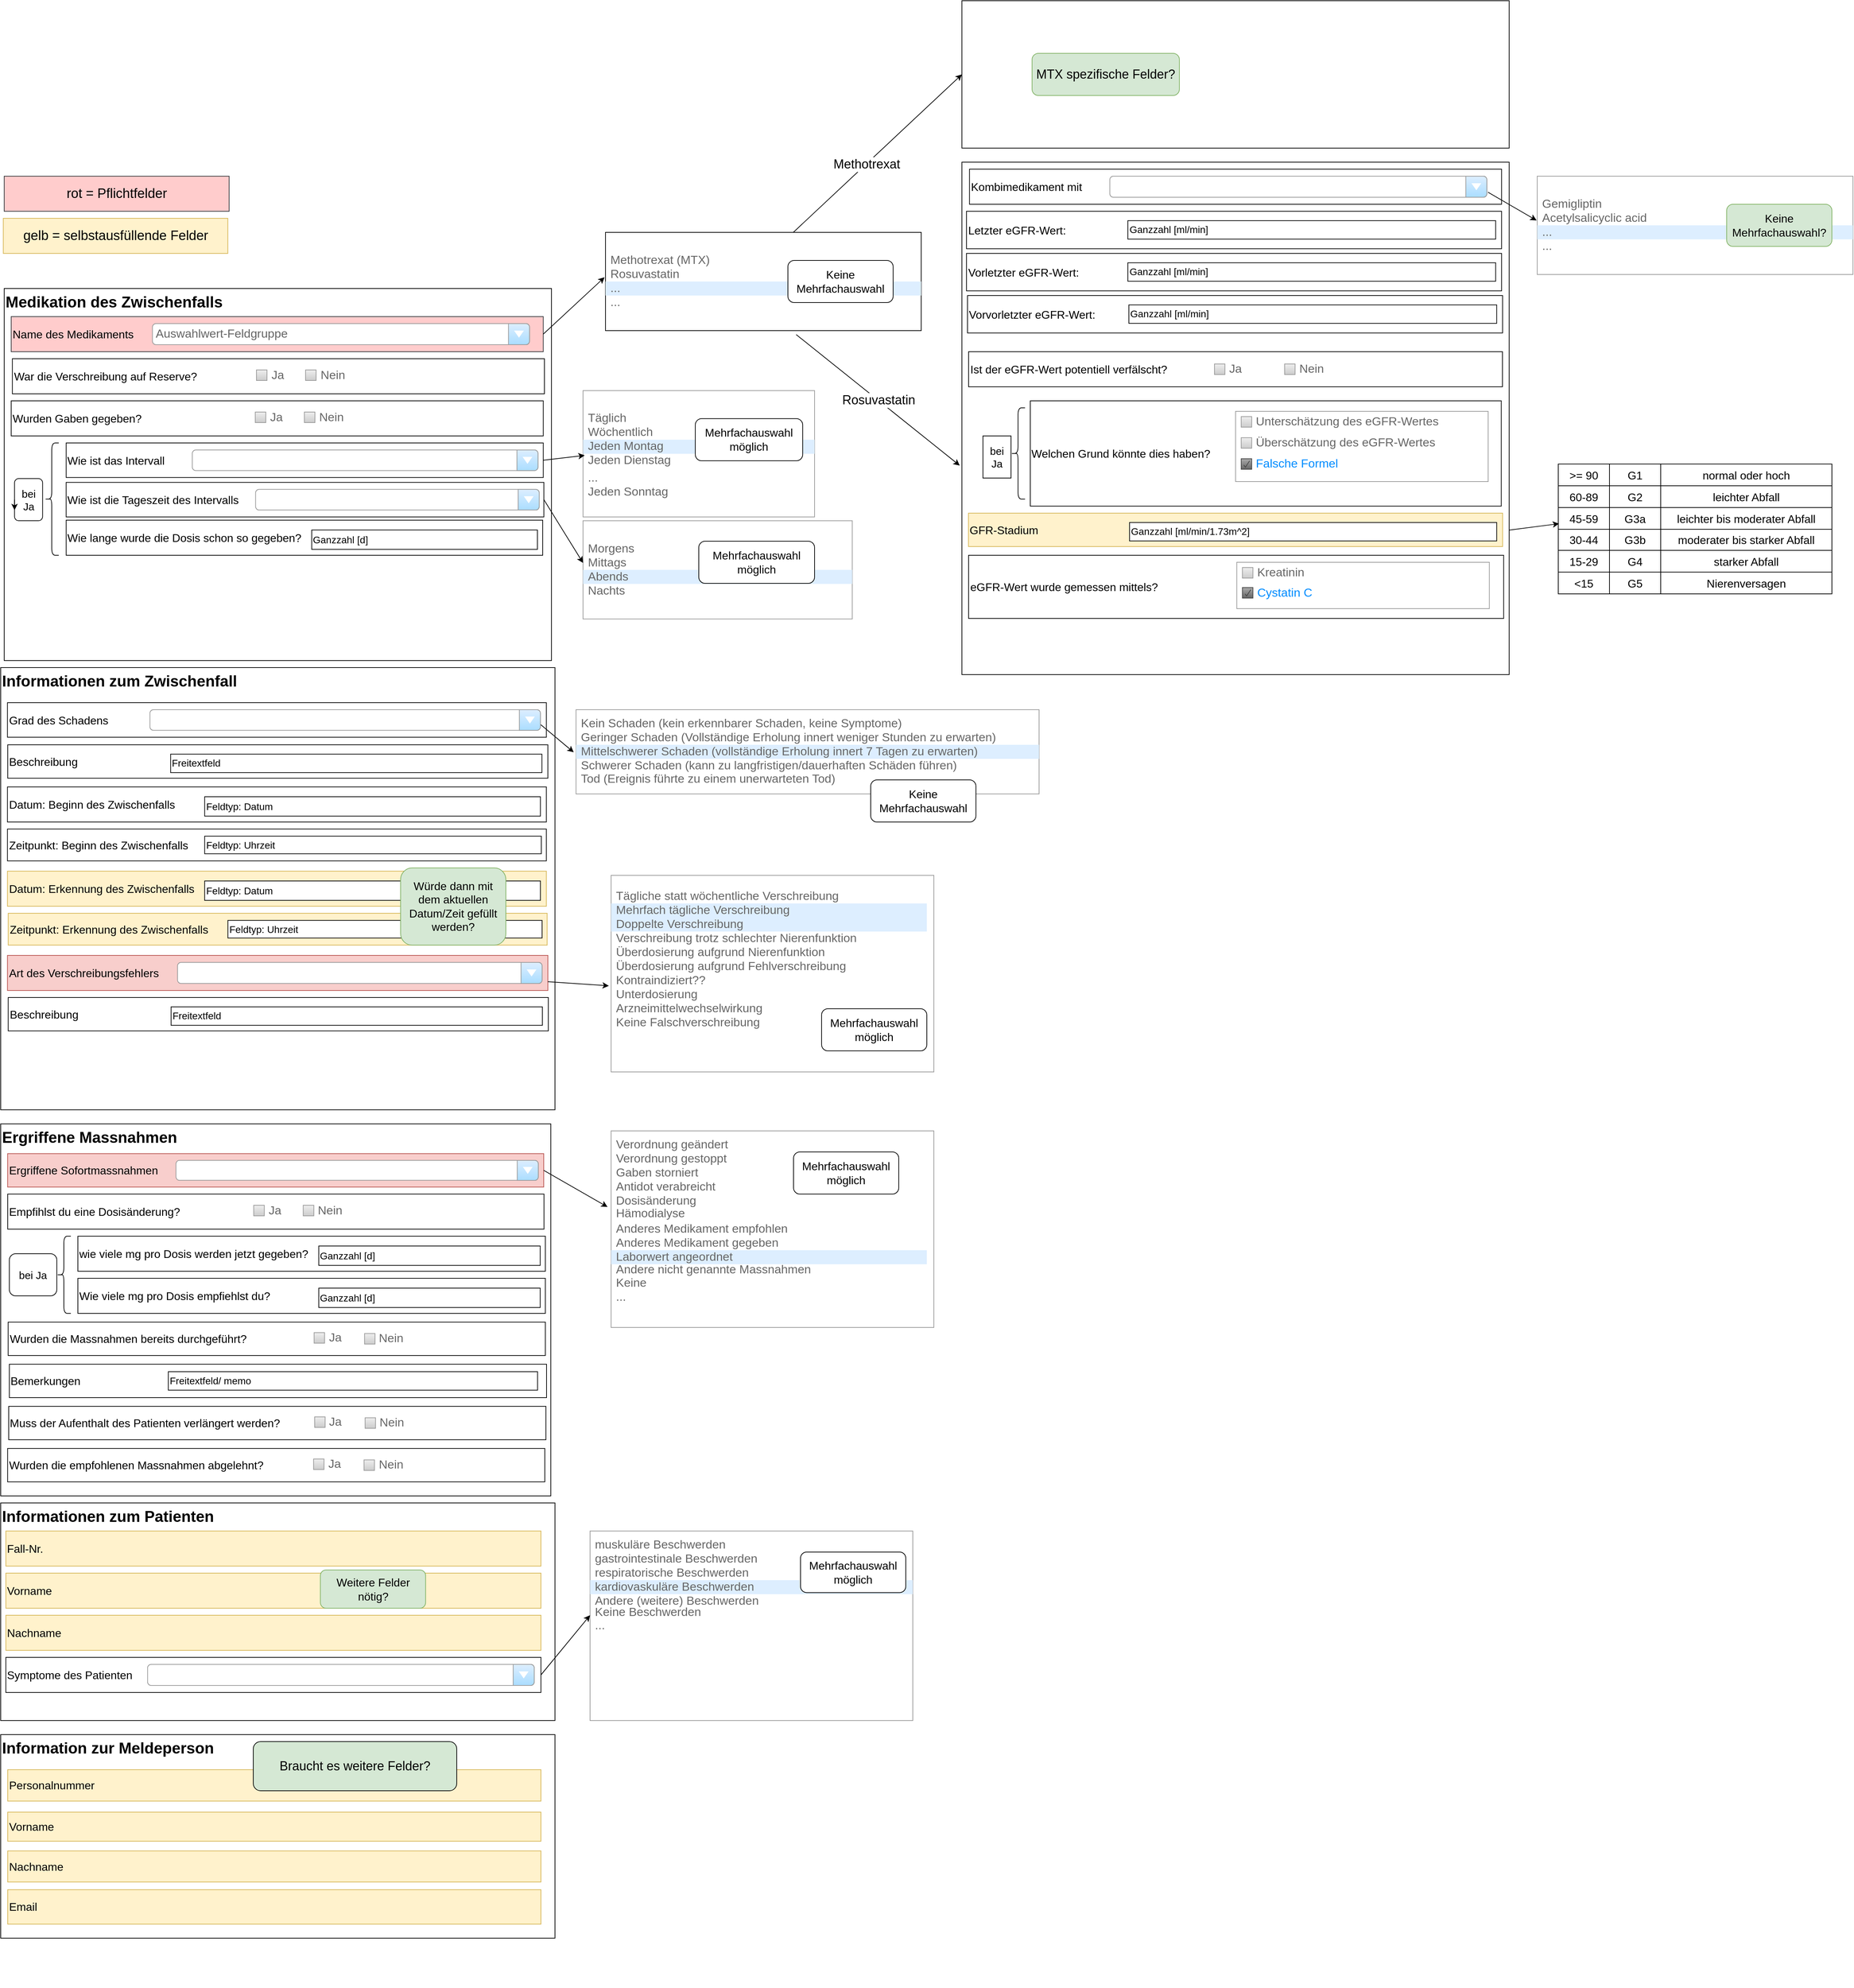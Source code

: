 <mxfile version="21.6.8" type="github">
  <diagram name="Seite-1" id="8O7nqMV1pDiucMTswJLM">
    <mxGraphModel dx="5070" dy="3136" grid="1" gridSize="10" guides="1" tooltips="1" connect="1" arrows="1" fold="1" page="1" pageScale="1" pageWidth="827" pageHeight="1169" math="0" shadow="0">
      <root>
        <mxCell id="0" />
        <mxCell id="1" parent="0" />
        <mxCell id="Xl2gw3tBLQ9xComEteI--39" value="&lt;font style=&quot;font-size: 18px;&quot;&gt;Rosuvastatin&lt;/font&gt;" style="endArrow=classic;html=1;rounded=0;exitX=0.604;exitY=1.04;exitDx=0;exitDy=0;entryX=-0.004;entryY=0.592;entryDx=0;entryDy=0;entryPerimeter=0;exitPerimeter=0;" parent="1" source="Xl2gw3tBLQ9xComEteI--98" target="Xl2gw3tBLQ9xComEteI--36" edge="1">
          <mxGeometry width="50" height="50" relative="1" as="geometry">
            <mxPoint x="-1480" y="-1500" as="sourcePoint" />
            <mxPoint x="-1330" y="-1610" as="targetPoint" />
          </mxGeometry>
        </mxCell>
        <mxCell id="Xl2gw3tBLQ9xComEteI--40" value="" style="html=1;whiteSpace=wrap;container=0;verticalAlign=top;align=left;fontStyle=1;fontSize=22;" parent="1" vertex="1">
          <mxGeometry x="-1560" y="-2110" width="780" height="210" as="geometry" />
        </mxCell>
        <mxCell id="Xl2gw3tBLQ9xComEteI--41" value="&lt;font style=&quot;font-size: 18px;&quot;&gt;Methotrexat&lt;/font&gt;" style="endArrow=classic;html=1;rounded=0;entryX=0;entryY=0.5;entryDx=0;entryDy=0;" parent="1" source="Xl2gw3tBLQ9xComEteI--99" target="Xl2gw3tBLQ9xComEteI--40" edge="1">
          <mxGeometry width="50" height="50" relative="1" as="geometry">
            <mxPoint x="-1654" y="-1640" as="sourcePoint" />
            <mxPoint x="-1386" y="-1603" as="targetPoint" />
          </mxGeometry>
        </mxCell>
        <mxCell id="Xl2gw3tBLQ9xComEteI--66" value="" style="shape=table;startSize=0;container=1;collapsible=0;childLayout=tableLayout;fontSize=16;" parent="1" vertex="1">
          <mxGeometry x="-710" y="-1450" width="390" height="185" as="geometry" />
        </mxCell>
        <mxCell id="Xl2gw3tBLQ9xComEteI--67" value="" style="shape=tableRow;horizontal=0;startSize=0;swimlaneHead=0;swimlaneBody=0;strokeColor=inherit;top=0;left=0;bottom=0;right=0;collapsible=0;dropTarget=0;fillColor=none;points=[[0,0.5],[1,0.5]];portConstraint=eastwest;fontSize=16;" parent="Xl2gw3tBLQ9xComEteI--66" vertex="1">
          <mxGeometry width="390" height="31" as="geometry" />
        </mxCell>
        <mxCell id="Xl2gw3tBLQ9xComEteI--68" value="&amp;gt;= 90" style="shape=partialRectangle;html=1;whiteSpace=wrap;connectable=0;strokeColor=inherit;overflow=hidden;fillColor=none;top=0;left=0;bottom=0;right=0;pointerEvents=1;fontSize=16;" parent="Xl2gw3tBLQ9xComEteI--67" vertex="1">
          <mxGeometry width="73" height="31" as="geometry">
            <mxRectangle width="73" height="31" as="alternateBounds" />
          </mxGeometry>
        </mxCell>
        <mxCell id="Xl2gw3tBLQ9xComEteI--69" value="G1" style="shape=partialRectangle;html=1;whiteSpace=wrap;connectable=0;strokeColor=inherit;overflow=hidden;fillColor=none;top=0;left=0;bottom=0;right=0;pointerEvents=1;fontSize=16;" parent="Xl2gw3tBLQ9xComEteI--67" vertex="1">
          <mxGeometry x="73" width="73" height="31" as="geometry">
            <mxRectangle width="73" height="31" as="alternateBounds" />
          </mxGeometry>
        </mxCell>
        <mxCell id="Xl2gw3tBLQ9xComEteI--70" value="normal oder hoch" style="shape=partialRectangle;html=1;whiteSpace=wrap;connectable=0;strokeColor=inherit;overflow=hidden;fillColor=none;top=0;left=0;bottom=0;right=0;pointerEvents=1;fontSize=16;" parent="Xl2gw3tBLQ9xComEteI--67" vertex="1">
          <mxGeometry x="146" width="244" height="31" as="geometry">
            <mxRectangle width="244" height="31" as="alternateBounds" />
          </mxGeometry>
        </mxCell>
        <mxCell id="Xl2gw3tBLQ9xComEteI--71" value="" style="shape=tableRow;horizontal=0;startSize=0;swimlaneHead=0;swimlaneBody=0;strokeColor=inherit;top=0;left=0;bottom=0;right=0;collapsible=0;dropTarget=0;fillColor=none;points=[[0,0.5],[1,0.5]];portConstraint=eastwest;fontSize=16;" parent="Xl2gw3tBLQ9xComEteI--66" vertex="1">
          <mxGeometry y="31" width="390" height="31" as="geometry" />
        </mxCell>
        <mxCell id="Xl2gw3tBLQ9xComEteI--72" value="60-89" style="shape=partialRectangle;html=1;whiteSpace=wrap;connectable=0;strokeColor=inherit;overflow=hidden;fillColor=none;top=0;left=0;bottom=0;right=0;pointerEvents=1;fontSize=16;" parent="Xl2gw3tBLQ9xComEteI--71" vertex="1">
          <mxGeometry width="73" height="31" as="geometry">
            <mxRectangle width="73" height="31" as="alternateBounds" />
          </mxGeometry>
        </mxCell>
        <mxCell id="Xl2gw3tBLQ9xComEteI--73" value="G2" style="shape=partialRectangle;html=1;whiteSpace=wrap;connectable=0;strokeColor=inherit;overflow=hidden;fillColor=none;top=0;left=0;bottom=0;right=0;pointerEvents=1;fontSize=16;" parent="Xl2gw3tBLQ9xComEteI--71" vertex="1">
          <mxGeometry x="73" width="73" height="31" as="geometry">
            <mxRectangle width="73" height="31" as="alternateBounds" />
          </mxGeometry>
        </mxCell>
        <mxCell id="Xl2gw3tBLQ9xComEteI--74" value="leichter Abfall" style="shape=partialRectangle;html=1;whiteSpace=wrap;connectable=0;strokeColor=inherit;overflow=hidden;fillColor=none;top=0;left=0;bottom=0;right=0;pointerEvents=1;fontSize=16;" parent="Xl2gw3tBLQ9xComEteI--71" vertex="1">
          <mxGeometry x="146" width="244" height="31" as="geometry">
            <mxRectangle width="244" height="31" as="alternateBounds" />
          </mxGeometry>
        </mxCell>
        <mxCell id="Xl2gw3tBLQ9xComEteI--75" value="" style="shape=tableRow;horizontal=0;startSize=0;swimlaneHead=0;swimlaneBody=0;strokeColor=inherit;top=0;left=0;bottom=0;right=0;collapsible=0;dropTarget=0;fillColor=none;points=[[0,0.5],[1,0.5]];portConstraint=eastwest;fontSize=16;" parent="Xl2gw3tBLQ9xComEteI--66" vertex="1">
          <mxGeometry y="62" width="390" height="31" as="geometry" />
        </mxCell>
        <mxCell id="Xl2gw3tBLQ9xComEteI--76" value="45-59" style="shape=partialRectangle;html=1;whiteSpace=wrap;connectable=0;strokeColor=inherit;overflow=hidden;fillColor=none;top=0;left=0;bottom=0;right=0;pointerEvents=1;fontSize=16;" parent="Xl2gw3tBLQ9xComEteI--75" vertex="1">
          <mxGeometry width="73" height="31" as="geometry">
            <mxRectangle width="73" height="31" as="alternateBounds" />
          </mxGeometry>
        </mxCell>
        <mxCell id="Xl2gw3tBLQ9xComEteI--77" value="G3a" style="shape=partialRectangle;html=1;whiteSpace=wrap;connectable=0;strokeColor=inherit;overflow=hidden;fillColor=none;top=0;left=0;bottom=0;right=0;pointerEvents=1;fontSize=16;" parent="Xl2gw3tBLQ9xComEteI--75" vertex="1">
          <mxGeometry x="73" width="73" height="31" as="geometry">
            <mxRectangle width="73" height="31" as="alternateBounds" />
          </mxGeometry>
        </mxCell>
        <mxCell id="Xl2gw3tBLQ9xComEteI--78" value="leichter bis moderater Abfall" style="shape=partialRectangle;html=1;whiteSpace=wrap;connectable=0;strokeColor=inherit;overflow=hidden;fillColor=none;top=0;left=0;bottom=0;right=0;pointerEvents=1;fontSize=16;" parent="Xl2gw3tBLQ9xComEteI--75" vertex="1">
          <mxGeometry x="146" width="244" height="31" as="geometry">
            <mxRectangle width="244" height="31" as="alternateBounds" />
          </mxGeometry>
        </mxCell>
        <mxCell id="Xl2gw3tBLQ9xComEteI--79" style="shape=tableRow;horizontal=0;startSize=0;swimlaneHead=0;swimlaneBody=0;strokeColor=inherit;top=0;left=0;bottom=0;right=0;collapsible=0;dropTarget=0;fillColor=none;points=[[0,0.5],[1,0.5]];portConstraint=eastwest;fontSize=16;" parent="Xl2gw3tBLQ9xComEteI--66" vertex="1">
          <mxGeometry y="93" width="390" height="30" as="geometry" />
        </mxCell>
        <mxCell id="Xl2gw3tBLQ9xComEteI--80" value="30-44" style="shape=partialRectangle;html=1;whiteSpace=wrap;connectable=0;strokeColor=inherit;overflow=hidden;fillColor=none;top=0;left=0;bottom=0;right=0;pointerEvents=1;fontSize=16;" parent="Xl2gw3tBLQ9xComEteI--79" vertex="1">
          <mxGeometry width="73" height="30" as="geometry">
            <mxRectangle width="73" height="30" as="alternateBounds" />
          </mxGeometry>
        </mxCell>
        <mxCell id="Xl2gw3tBLQ9xComEteI--81" value="G3b" style="shape=partialRectangle;html=1;whiteSpace=wrap;connectable=0;strokeColor=inherit;overflow=hidden;fillColor=none;top=0;left=0;bottom=0;right=0;pointerEvents=1;fontSize=16;" parent="Xl2gw3tBLQ9xComEteI--79" vertex="1">
          <mxGeometry x="73" width="73" height="30" as="geometry">
            <mxRectangle width="73" height="30" as="alternateBounds" />
          </mxGeometry>
        </mxCell>
        <mxCell id="Xl2gw3tBLQ9xComEteI--82" value="moderater bis starker Abfall" style="shape=partialRectangle;html=1;whiteSpace=wrap;connectable=0;strokeColor=inherit;overflow=hidden;fillColor=none;top=0;left=0;bottom=0;right=0;pointerEvents=1;fontSize=16;" parent="Xl2gw3tBLQ9xComEteI--79" vertex="1">
          <mxGeometry x="146" width="244" height="30" as="geometry">
            <mxRectangle width="244" height="30" as="alternateBounds" />
          </mxGeometry>
        </mxCell>
        <mxCell id="Xl2gw3tBLQ9xComEteI--83" style="shape=tableRow;horizontal=0;startSize=0;swimlaneHead=0;swimlaneBody=0;strokeColor=inherit;top=0;left=0;bottom=0;right=0;collapsible=0;dropTarget=0;fillColor=none;points=[[0,0.5],[1,0.5]];portConstraint=eastwest;fontSize=16;" parent="Xl2gw3tBLQ9xComEteI--66" vertex="1">
          <mxGeometry y="123" width="390" height="31" as="geometry" />
        </mxCell>
        <mxCell id="Xl2gw3tBLQ9xComEteI--84" value="15-29" style="shape=partialRectangle;html=1;whiteSpace=wrap;connectable=0;strokeColor=inherit;overflow=hidden;fillColor=none;top=0;left=0;bottom=0;right=0;pointerEvents=1;fontSize=16;" parent="Xl2gw3tBLQ9xComEteI--83" vertex="1">
          <mxGeometry width="73" height="31" as="geometry">
            <mxRectangle width="73" height="31" as="alternateBounds" />
          </mxGeometry>
        </mxCell>
        <mxCell id="Xl2gw3tBLQ9xComEteI--85" value="G4" style="shape=partialRectangle;html=1;whiteSpace=wrap;connectable=0;strokeColor=inherit;overflow=hidden;fillColor=none;top=0;left=0;bottom=0;right=0;pointerEvents=1;fontSize=16;" parent="Xl2gw3tBLQ9xComEteI--83" vertex="1">
          <mxGeometry x="73" width="73" height="31" as="geometry">
            <mxRectangle width="73" height="31" as="alternateBounds" />
          </mxGeometry>
        </mxCell>
        <mxCell id="Xl2gw3tBLQ9xComEteI--86" value="starker Abfall" style="shape=partialRectangle;html=1;whiteSpace=wrap;connectable=0;strokeColor=inherit;overflow=hidden;fillColor=none;top=0;left=0;bottom=0;right=0;pointerEvents=1;fontSize=16;" parent="Xl2gw3tBLQ9xComEteI--83" vertex="1">
          <mxGeometry x="146" width="244" height="31" as="geometry">
            <mxRectangle width="244" height="31" as="alternateBounds" />
          </mxGeometry>
        </mxCell>
        <mxCell id="Xl2gw3tBLQ9xComEteI--87" style="shape=tableRow;horizontal=0;startSize=0;swimlaneHead=0;swimlaneBody=0;strokeColor=inherit;top=0;left=0;bottom=0;right=0;collapsible=0;dropTarget=0;fillColor=none;points=[[0,0.5],[1,0.5]];portConstraint=eastwest;fontSize=16;" parent="Xl2gw3tBLQ9xComEteI--66" vertex="1">
          <mxGeometry y="154" width="390" height="31" as="geometry" />
        </mxCell>
        <mxCell id="Xl2gw3tBLQ9xComEteI--88" value="&amp;lt;15" style="shape=partialRectangle;html=1;whiteSpace=wrap;connectable=0;strokeColor=inherit;overflow=hidden;fillColor=none;top=0;left=0;bottom=0;right=0;pointerEvents=1;fontSize=16;" parent="Xl2gw3tBLQ9xComEteI--87" vertex="1">
          <mxGeometry width="73" height="31" as="geometry">
            <mxRectangle width="73" height="31" as="alternateBounds" />
          </mxGeometry>
        </mxCell>
        <mxCell id="Xl2gw3tBLQ9xComEteI--89" value="G5" style="shape=partialRectangle;html=1;whiteSpace=wrap;connectable=0;strokeColor=inherit;overflow=hidden;fillColor=none;top=0;left=0;bottom=0;right=0;pointerEvents=1;fontSize=16;" parent="Xl2gw3tBLQ9xComEteI--87" vertex="1">
          <mxGeometry x="73" width="73" height="31" as="geometry">
            <mxRectangle width="73" height="31" as="alternateBounds" />
          </mxGeometry>
        </mxCell>
        <mxCell id="Xl2gw3tBLQ9xComEteI--90" value="Nierenversagen" style="shape=partialRectangle;html=1;whiteSpace=wrap;connectable=0;strokeColor=inherit;overflow=hidden;fillColor=none;top=0;left=0;bottom=0;right=0;pointerEvents=1;fontSize=16;" parent="Xl2gw3tBLQ9xComEteI--87" vertex="1">
          <mxGeometry x="146" width="244" height="31" as="geometry">
            <mxRectangle width="244" height="31" as="alternateBounds" />
          </mxGeometry>
        </mxCell>
        <mxCell id="Xl2gw3tBLQ9xComEteI--91" value="" style="endArrow=classic;html=1;rounded=0;entryX=0.003;entryY=0.742;entryDx=0;entryDy=0;entryPerimeter=0;exitX=1;exitY=0.5;exitDx=0;exitDy=0;" parent="1" source="Xl2gw3tBLQ9xComEteI--61" target="Xl2gw3tBLQ9xComEteI--75" edge="1">
          <mxGeometry width="50" height="50" relative="1" as="geometry">
            <mxPoint x="-1673" y="315" as="sourcePoint" />
            <mxPoint x="-1590" y="290" as="targetPoint" />
          </mxGeometry>
        </mxCell>
        <mxCell id="Xl2gw3tBLQ9xComEteI--105" value="" style="strokeWidth=1;shadow=0;dashed=0;align=center;html=1;shape=mxgraph.mockup.forms.rrect;rSize=0;strokeColor=#999999;fillColor=#ffffff;" parent="1" vertex="1">
          <mxGeometry x="-1370" y="-1580" width="590" height="430" as="geometry" />
        </mxCell>
        <mxCell id="Xl2gw3tBLQ9xComEteI--106" value="Gemigliptin" style="strokeWidth=1;shadow=0;dashed=0;align=center;html=1;shape=mxgraph.mockup.forms.anchor;fontSize=17;fontColor=#666666;align=left;spacingLeft=5;resizeWidth=1;whiteSpace=wrap;" parent="Xl2gw3tBLQ9xComEteI--105" vertex="1">
          <mxGeometry width="450.0" height="20" relative="1" as="geometry">
            <mxPoint y="30" as="offset" />
          </mxGeometry>
        </mxCell>
        <mxCell id="Xl2gw3tBLQ9xComEteI--107" value="Acetylsalicyclic acid" style="strokeWidth=1;shadow=0;dashed=0;align=center;html=1;shape=mxgraph.mockup.forms.anchor;fontSize=17;fontColor=#666666;align=left;spacingLeft=5;resizeWidth=1;whiteSpace=wrap;" parent="Xl2gw3tBLQ9xComEteI--105" vertex="1">
          <mxGeometry width="450.0" height="20" relative="1" as="geometry">
            <mxPoint y="50" as="offset" />
          </mxGeometry>
        </mxCell>
        <mxCell id="Xl2gw3tBLQ9xComEteI--108" value="..." style="strokeWidth=1;shadow=0;dashed=0;align=center;html=1;shape=mxgraph.mockup.forms.rrect;rSize=0;fontSize=17;fontColor=#666666;align=left;spacingLeft=5;fillColor=#ddeeff;strokeColor=none;resizeWidth=1;whiteSpace=wrap;" parent="Xl2gw3tBLQ9xComEteI--105" vertex="1">
          <mxGeometry width="450.0" height="20" relative="1" as="geometry">
            <mxPoint y="70" as="offset" />
          </mxGeometry>
        </mxCell>
        <mxCell id="Xl2gw3tBLQ9xComEteI--109" value="..." style="strokeWidth=1;shadow=0;dashed=0;align=center;html=1;shape=mxgraph.mockup.forms.anchor;fontSize=17;fontColor=#666666;align=left;spacingLeft=5;resizeWidth=1;whiteSpace=wrap;" parent="Xl2gw3tBLQ9xComEteI--105" vertex="1">
          <mxGeometry width="450.0" height="20" relative="1" as="geometry">
            <mxPoint y="90" as="offset" />
          </mxGeometry>
        </mxCell>
        <mxCell id="Xl2gw3tBLQ9xComEteI--110" value="&lt;font style=&quot;font-size: 16px;&quot;&gt;Keine Mehrfachauswahl?&lt;/font&gt;" style="rounded=1;whiteSpace=wrap;html=1;fillColor=#d5e8d4;strokeColor=#82b366;" parent="Xl2gw3tBLQ9xComEteI--105" vertex="1">
          <mxGeometry x="270" y="40" width="150" height="60" as="geometry" />
        </mxCell>
        <mxCell id="Xl2gw3tBLQ9xComEteI--36" value="" style="html=1;whiteSpace=wrap;container=0;verticalAlign=top;align=left;fontStyle=1;fontSize=22;" parent="Xl2gw3tBLQ9xComEteI--105" vertex="1">
          <mxGeometry x="-190" y="-300" width="780" height="730" as="geometry" />
        </mxCell>
        <mxCell id="Xl2gw3tBLQ9xComEteI--60" value="&lt;font style=&quot;font-size: 16px;&quot;&gt;GFR-Stadium&lt;/font&gt;" style="html=1;whiteSpace=wrap;container=1;align=left;movable=1;resizable=1;rotatable=1;deletable=1;editable=1;locked=0;connectable=1;fillColor=#fff2cc;strokeColor=#d6b656;" parent="Xl2gw3tBLQ9xComEteI--105" vertex="1">
          <mxGeometry x="-180.65" y="200" width="761.29" height="47.6" as="geometry" />
        </mxCell>
        <mxCell id="Xl2gw3tBLQ9xComEteI--61" value="&lt;font style=&quot;font-size: 14px;&quot;&gt;Ganzzahl [ml/min/1.73m^2]&lt;/font&gt;" style="rounded=0;whiteSpace=wrap;html=1;align=left;" parent="Xl2gw3tBLQ9xComEteI--60" vertex="1">
          <mxGeometry x="229.581" y="13.328" width="523.307" height="26.294" as="geometry" />
        </mxCell>
        <mxCell id="Xl2gw3tBLQ9xComEteI--62" value="&lt;font style=&quot;font-size: 16px;&quot;&gt;eGFR-Wert wurde gemessen mittels?&amp;nbsp;&lt;/font&gt;" style="html=1;whiteSpace=wrap;container=1;align=left;movable=1;resizable=1;rotatable=1;deletable=1;editable=1;locked=0;connectable=1;" parent="Xl2gw3tBLQ9xComEteI--105" vertex="1">
          <mxGeometry x="-180.47" y="260" width="762.65" height="90" as="geometry" />
        </mxCell>
        <mxCell id="Xl2gw3tBLQ9xComEteI--63" value="" style="strokeWidth=1;shadow=0;dashed=0;align=center;html=1;shape=mxgraph.mockup.forms.rrect;rSize=0;strokeColor=#999999;fillColor=#ffffff;recursiveResize=0;movable=0;resizable=0;rotatable=0;deletable=0;editable=0;locked=1;connectable=0;" parent="Xl2gw3tBLQ9xComEteI--62" vertex="1">
          <mxGeometry x="382.25" y="10" width="360" height="66" as="geometry" />
        </mxCell>
        <mxCell id="Xl2gw3tBLQ9xComEteI--64" value="Kreatinin" style="strokeWidth=1;shadow=0;dashed=0;align=center;html=1;shape=mxgraph.mockup.forms.rrect;rSize=0;fillColor=#eeeeee;strokeColor=#999999;gradientColor=#cccccc;align=left;spacingLeft=4;fontSize=17;fontColor=#666666;labelPosition=right;" parent="Xl2gw3tBLQ9xComEteI--63" vertex="1">
          <mxGeometry x="8" y="7.5" width="15" height="15" as="geometry" />
        </mxCell>
        <mxCell id="Xl2gw3tBLQ9xComEteI--65" value="Cystatin C" style="strokeWidth=1;shadow=0;dashed=0;align=center;html=1;shape=mxgraph.mockup.forms.checkbox;rSize=0;resizable=0;fillColor=#aaaaaa;strokeColor=#444444;gradientColor=#666666;align=left;spacingLeft=4;fontSize=17;fontColor=#008cff;labelPosition=right;" parent="Xl2gw3tBLQ9xComEteI--63" vertex="1">
          <mxGeometry x="8" y="36" width="15" height="15" as="geometry" />
        </mxCell>
        <mxCell id="Xl2gw3tBLQ9xComEteI--37" value="&lt;font style=&quot;font-size: 16px;&quot;&gt;Kombimedikament mit&lt;/font&gt;" style="html=1;whiteSpace=wrap;container=1;align=left;movable=1;resizable=1;rotatable=1;deletable=1;editable=1;locked=0;connectable=1;" parent="Xl2gw3tBLQ9xComEteI--105" vertex="1">
          <mxGeometry x="-179.18" y="-290.001" width="758.37" height="50" as="geometry" />
        </mxCell>
        <mxCell id="Xl2gw3tBLQ9xComEteI--38" value="&lt;table&gt;&lt;tbody&gt;&lt;tr&gt;&lt;td&gt;&lt;br&gt;&lt;/td&gt;&lt;/tr&gt;&lt;tr&gt;&lt;td&gt;&lt;br&gt;&lt;/td&gt;&lt;/tr&gt;&lt;tr&gt;&lt;td&gt;&lt;br&gt;&lt;/td&gt;&lt;/tr&gt;&lt;tr&gt;&lt;td&gt;&lt;br&gt;&lt;/td&gt;&lt;/tr&gt;&lt;tr&gt;&lt;td&gt;&lt;br&gt;&lt;/td&gt;&lt;/tr&gt;&lt;/tbody&gt;&lt;/table&gt;" style="strokeWidth=1;shadow=0;dashed=0;align=center;html=1;shape=mxgraph.mockup.forms.comboBox;strokeColor=#999999;fillColor=#ddeeff;align=left;fillColor2=#aaddff;mainText=;fontColor=#666666;fontSize=17;spacingLeft=3;container=0;movable=1;resizable=1;rotatable=1;deletable=1;editable=1;locked=0;connectable=1;" parent="Xl2gw3tBLQ9xComEteI--37" vertex="1">
          <mxGeometry x="200" y="10.001" width="537.41" height="30" as="geometry" />
        </mxCell>
        <mxCell id="Xl2gw3tBLQ9xComEteI--47" value="&lt;font style=&quot;font-size: 16px;&quot;&gt;Letzter eGFR-Wert:&lt;/font&gt;" style="html=1;whiteSpace=wrap;container=1;align=left;movable=1;resizable=1;rotatable=1;deletable=1;editable=1;locked=0;connectable=1;" parent="Xl2gw3tBLQ9xComEteI--105" vertex="1">
          <mxGeometry x="-183.46" y="-230" width="762.65" height="53.33" as="geometry" />
        </mxCell>
        <mxCell id="Xl2gw3tBLQ9xComEteI--48" value="&lt;font style=&quot;font-size: 14px;&quot;&gt;Ganzzahl [ml/min]&lt;/font&gt;" style="rounded=0;whiteSpace=wrap;html=1;align=left;" parent="Xl2gw3tBLQ9xComEteI--47" vertex="1">
          <mxGeometry x="229.991" y="13.328" width="524.242" height="26.294" as="geometry" />
        </mxCell>
        <mxCell id="Xl2gw3tBLQ9xComEteI--271" value="&lt;font style=&quot;font-size: 16px;&quot;&gt;Vorletzter eGFR-Wert:&lt;/font&gt;" style="html=1;whiteSpace=wrap;container=1;align=left;movable=1;resizable=1;rotatable=1;deletable=1;editable=1;locked=0;connectable=1;" parent="Xl2gw3tBLQ9xComEteI--105" vertex="1">
          <mxGeometry x="-183.46" y="-170" width="762.65" height="53.33" as="geometry" />
        </mxCell>
        <mxCell id="Xl2gw3tBLQ9xComEteI--272" value="&lt;font style=&quot;font-size: 14px;&quot;&gt;Ganzzahl [ml/min]&lt;/font&gt;" style="rounded=0;whiteSpace=wrap;html=1;align=left;" parent="Xl2gw3tBLQ9xComEteI--271" vertex="1">
          <mxGeometry x="229.991" y="13.328" width="524.242" height="26.294" as="geometry" />
        </mxCell>
        <mxCell id="Xl2gw3tBLQ9xComEteI--273" value="&lt;font style=&quot;font-size: 16px;&quot;&gt;Vorvorletzter eGFR-Wert:&lt;/font&gt;" style="html=1;whiteSpace=wrap;container=1;align=left;movable=1;resizable=1;rotatable=1;deletable=1;editable=1;locked=0;connectable=1;" parent="Xl2gw3tBLQ9xComEteI--105" vertex="1">
          <mxGeometry x="-182.01" y="-110" width="762.65" height="53.33" as="geometry" />
        </mxCell>
        <mxCell id="Xl2gw3tBLQ9xComEteI--274" value="&lt;font style=&quot;font-size: 14px;&quot;&gt;Ganzzahl [ml/min]&lt;/font&gt;" style="rounded=0;whiteSpace=wrap;html=1;align=left;" parent="Xl2gw3tBLQ9xComEteI--273" vertex="1">
          <mxGeometry x="229.991" y="13.328" width="524.242" height="26.294" as="geometry" />
        </mxCell>
        <mxCell id="Xl2gw3tBLQ9xComEteI--120" value="Informationen zum Zwischenfall" style="html=1;whiteSpace=wrap;container=1;verticalAlign=top;align=left;fontStyle=1;fontSize=22;" parent="1" vertex="1">
          <mxGeometry x="-2930" y="-1160" width="790" height="630" as="geometry" />
        </mxCell>
        <mxCell id="Xl2gw3tBLQ9xComEteI--121" value="&lt;font style=&quot;font-size: 16px;&quot;&gt;Grad des Schadens&lt;/font&gt;" style="html=1;whiteSpace=wrap;container=1;align=left;movable=1;resizable=1;rotatable=1;deletable=1;editable=1;locked=0;connectable=1;" parent="Xl2gw3tBLQ9xComEteI--120" vertex="1">
          <mxGeometry x="9.634" y="50" width="768.093" height="49.23" as="geometry" />
        </mxCell>
        <mxCell id="Xl2gw3tBLQ9xComEteI--122" value="" style="strokeWidth=1;shadow=0;dashed=0;align=center;html=1;shape=mxgraph.mockup.forms.comboBox;strokeColor=#999999;fillColor=#ddeeff;align=left;fillColor2=#aaddff;mainText=;fontColor=#666666;fontSize=17;spacingLeft=3;movable=1;resizable=1;rotatable=1;deletable=1;editable=1;locked=0;connectable=1;" parent="Xl2gw3tBLQ9xComEteI--121" vertex="1">
          <mxGeometry x="203.05" y="10" width="556.57" height="29.38" as="geometry" />
        </mxCell>
        <mxCell id="Xl2gw3tBLQ9xComEteI--123" value="&lt;font style=&quot;font-size: 16px;&quot;&gt;Zeitpunkt: Beginn des Zwischenfalls&lt;/font&gt;" style="html=1;whiteSpace=wrap;container=1;align=left;movable=1;resizable=1;rotatable=1;deletable=1;editable=1;locked=0;connectable=1;" parent="Xl2gw3tBLQ9xComEteI--120" vertex="1">
          <mxGeometry x="9.632" y="230" width="768.093" height="45.38" as="geometry" />
        </mxCell>
        <mxCell id="Xl2gw3tBLQ9xComEteI--124" value="&lt;font style=&quot;font-size: 14px;&quot;&gt;Feldtyp: Uhrzeit&lt;/font&gt;" style="rounded=0;whiteSpace=wrap;html=1;align=left;" parent="Xl2gw3tBLQ9xComEteI--123" vertex="1">
          <mxGeometry x="281.067" y="10.16" width="479.862" height="25.07" as="geometry" />
        </mxCell>
        <mxCell id="Xl2gw3tBLQ9xComEteI--125" value="&lt;font style=&quot;font-size: 16px;&quot;&gt;Datum: Beginn des Zwischenfalls&lt;/font&gt;" style="html=1;whiteSpace=wrap;container=1;align=left;movable=1;resizable=1;rotatable=1;deletable=1;editable=1;locked=0;connectable=1;" parent="Xl2gw3tBLQ9xComEteI--120" vertex="1">
          <mxGeometry x="9.632" y="170" width="768.093" height="50" as="geometry" />
        </mxCell>
        <mxCell id="Xl2gw3tBLQ9xComEteI--126" value="&lt;font style=&quot;font-size: 14px;&quot;&gt;Feldtyp: Datum&lt;/font&gt;" style="rounded=0;whiteSpace=wrap;html=1;align=left;" parent="Xl2gw3tBLQ9xComEteI--125" vertex="1">
          <mxGeometry x="281.067" y="14" width="478.547" height="27.62" as="geometry" />
        </mxCell>
        <mxCell id="Xl2gw3tBLQ9xComEteI--127" value="&lt;font style=&quot;font-size: 16px;&quot;&gt;Art des Verschreibungsfehlers&lt;/font&gt;" style="html=1;whiteSpace=wrap;container=1;align=left;movable=1;resizable=1;rotatable=1;deletable=1;editable=1;locked=0;connectable=1;fillColor=#f8cecc;strokeColor=#b85450;" parent="Xl2gw3tBLQ9xComEteI--120" vertex="1">
          <mxGeometry x="9.637" y="410" width="770.235" height="50" as="geometry" />
        </mxCell>
        <mxCell id="Xl2gw3tBLQ9xComEteI--128" value="&lt;table&gt;&lt;tbody&gt;&lt;tr&gt;&lt;td&gt;&lt;br&gt;&lt;/td&gt;&lt;/tr&gt;&lt;tr&gt;&lt;td&gt;&lt;br&gt;&lt;/td&gt;&lt;/tr&gt;&lt;tr&gt;&lt;td&gt;&lt;br&gt;&lt;/td&gt;&lt;/tr&gt;&lt;tr&gt;&lt;td&gt;&lt;br&gt;&lt;/td&gt;&lt;/tr&gt;&lt;tr&gt;&lt;td&gt;&lt;br&gt;&lt;/td&gt;&lt;/tr&gt;&lt;/tbody&gt;&lt;/table&gt;" style="strokeWidth=1;shadow=0;dashed=0;align=center;html=1;shape=mxgraph.mockup.forms.comboBox;strokeColor=#999999;fillColor=#ddeeff;align=left;fillColor2=#aaddff;mainText=;fontColor=#666666;fontSize=17;spacingLeft=3;container=0;movable=1;resizable=1;rotatable=1;deletable=1;editable=1;locked=0;connectable=1;" parent="Xl2gw3tBLQ9xComEteI--127" vertex="1">
          <mxGeometry x="242.393" y="10" width="519.61" height="30" as="geometry" />
        </mxCell>
        <mxCell id="Xl2gw3tBLQ9xComEteI--129" value="&lt;font style=&quot;font-size: 16px;&quot;&gt;Datum: Erkennung des Zwischenfalls&lt;/font&gt;" style="html=1;whiteSpace=wrap;container=1;align=left;movable=1;resizable=1;rotatable=1;deletable=1;editable=1;locked=0;connectable=1;fillColor=#fff2cc;strokeColor=#d6b656;" parent="Xl2gw3tBLQ9xComEteI--120" vertex="1">
          <mxGeometry x="9.632" y="290" width="768.093" height="50" as="geometry" />
        </mxCell>
        <mxCell id="Xl2gw3tBLQ9xComEteI--130" value="&lt;font style=&quot;font-size: 14px;&quot;&gt;Feldtyp: Datum&lt;/font&gt;" style="rounded=0;whiteSpace=wrap;html=1;align=left;" parent="Xl2gw3tBLQ9xComEteI--129" vertex="1">
          <mxGeometry x="281.067" y="14" width="478.547" height="27.62" as="geometry" />
        </mxCell>
        <mxCell id="Xl2gw3tBLQ9xComEteI--131" value="&lt;font style=&quot;font-size: 16px;&quot;&gt;Zeitpunkt: Erkennung des Zwischenfalls&lt;/font&gt;" style="html=1;whiteSpace=wrap;container=1;align=left;movable=1;resizable=1;rotatable=1;deletable=1;editable=1;locked=0;connectable=1;fillColor=#fff2cc;strokeColor=#d6b656;" parent="Xl2gw3tBLQ9xComEteI--120" vertex="1">
          <mxGeometry x="10.706" y="350" width="768.093" height="45.38" as="geometry" />
        </mxCell>
        <mxCell id="Xl2gw3tBLQ9xComEteI--132" value="&lt;font style=&quot;font-size: 14px;&quot;&gt;Feldtyp: Uhrzeit&lt;/font&gt;" style="rounded=0;whiteSpace=wrap;html=1;align=left;" parent="Xl2gw3tBLQ9xComEteI--131" vertex="1">
          <mxGeometry x="313.091" y="10.16" width="447.842" height="25.07" as="geometry" />
        </mxCell>
        <mxCell id="Xl2gw3tBLQ9xComEteI--133" value="&lt;font style=&quot;font-size: 16px;&quot;&gt;Beschreibung&lt;/font&gt;" style="html=1;whiteSpace=wrap;container=1;align=left;movable=1;resizable=1;rotatable=1;deletable=1;editable=1;locked=0;connectable=1;" parent="Xl2gw3tBLQ9xComEteI--120" vertex="1">
          <mxGeometry x="10.038" y="110" width="769.833" height="47.6" as="geometry" />
        </mxCell>
        <mxCell id="Xl2gw3tBLQ9xComEteI--134" value="&lt;font style=&quot;font-size: 14px;&quot;&gt;Freitextfeld&lt;/font&gt;" style="rounded=0;whiteSpace=wrap;html=1;align=left;" parent="Xl2gw3tBLQ9xComEteI--133" vertex="1">
          <mxGeometry x="232.157" y="13.328" width="529.18" height="26.294" as="geometry" />
        </mxCell>
        <mxCell id="Xl2gw3tBLQ9xComEteI--135" value="&lt;font style=&quot;font-size: 16px;&quot;&gt;Beschreibung&lt;/font&gt;" style="html=1;whiteSpace=wrap;container=1;align=left;movable=1;resizable=1;rotatable=1;deletable=1;editable=1;locked=0;connectable=1;" parent="Xl2gw3tBLQ9xComEteI--120" vertex="1">
          <mxGeometry x="10.705" y="470" width="769.833" height="47.6" as="geometry" />
        </mxCell>
        <mxCell id="Xl2gw3tBLQ9xComEteI--136" value="&lt;font style=&quot;font-size: 14px;&quot;&gt;Freitextfeld&lt;/font&gt;" style="rounded=0;whiteSpace=wrap;html=1;align=left;" parent="Xl2gw3tBLQ9xComEteI--135" vertex="1">
          <mxGeometry x="232.157" y="13.328" width="529.18" height="26.294" as="geometry" />
        </mxCell>
        <mxCell id="Xl2gw3tBLQ9xComEteI--305" value="&lt;font style=&quot;font-size: 16px;&quot;&gt;Würde dann mit dem aktuellen Datum/Zeit gefüllt werden?&lt;/font&gt;" style="rounded=1;whiteSpace=wrap;html=1;fillColor=#d5e8d4;strokeColor=#82b366;" parent="Xl2gw3tBLQ9xComEteI--120" vertex="1">
          <mxGeometry x="570" y="285.38" width="150" height="110" as="geometry" />
        </mxCell>
        <mxCell id="Xl2gw3tBLQ9xComEteI--137" value="" style="strokeWidth=1;shadow=0;dashed=0;align=center;html=1;shape=mxgraph.mockup.forms.rrect;rSize=0;strokeColor=#999999;fillColor=#ffffff;" parent="1" vertex="1">
          <mxGeometry x="-2060" y="-864" width="460" height="280" as="geometry" />
        </mxCell>
        <mxCell id="Xl2gw3tBLQ9xComEteI--138" value="Tägliche statt wöchentliche Verschreibung" style="strokeWidth=1;shadow=0;dashed=0;align=center;html=1;shape=mxgraph.mockup.forms.anchor;fontSize=17;fontColor=#666666;align=left;spacingLeft=5;resizeWidth=1;whiteSpace=wrap;movable=0;resizable=0;rotatable=0;deletable=0;editable=0;locked=1;connectable=0;" parent="Xl2gw3tBLQ9xComEteI--137" vertex="1">
          <mxGeometry width="450" height="20" relative="1" as="geometry">
            <mxPoint y="20" as="offset" />
          </mxGeometry>
        </mxCell>
        <mxCell id="Xl2gw3tBLQ9xComEteI--139" value="Mehrfach tägliche Verschreibung" style="strokeWidth=1;shadow=0;dashed=0;align=center;html=1;shape=mxgraph.mockup.forms.rrect;rSize=0;fontSize=17;fontColor=#666666;align=left;spacingLeft=5;fillColor=#ddeeff;strokeColor=none;resizeWidth=1;whiteSpace=wrap;labelBorderColor=none;movable=0;resizable=0;rotatable=0;deletable=0;editable=0;locked=1;connectable=0;" parent="Xl2gw3tBLQ9xComEteI--137" vertex="1">
          <mxGeometry width="450" height="20" relative="1" as="geometry">
            <mxPoint y="40" as="offset" />
          </mxGeometry>
        </mxCell>
        <mxCell id="Xl2gw3tBLQ9xComEteI--140" value="Überdosierung aufgrund Nierenfunktion" style="strokeWidth=1;shadow=0;dashed=0;align=center;html=1;shape=mxgraph.mockup.forms.anchor;fontSize=17;fontColor=#666666;align=left;spacingLeft=5;resizeWidth=1;whiteSpace=wrap;movable=1;resizable=1;rotatable=1;deletable=1;editable=1;locked=0;connectable=1;" parent="Xl2gw3tBLQ9xComEteI--137" vertex="1">
          <mxGeometry width="450" height="20" relative="1" as="geometry">
            <mxPoint y="100" as="offset" />
          </mxGeometry>
        </mxCell>
        <mxCell id="Xl2gw3tBLQ9xComEteI--141" value="Arzneimittelwechselwirkung" style="strokeWidth=1;shadow=0;dashed=0;align=center;html=1;shape=mxgraph.mockup.forms.anchor;fontSize=17;fontColor=#666666;align=left;spacingLeft=5;resizeWidth=1;whiteSpace=wrap;movable=1;resizable=1;rotatable=1;deletable=1;editable=1;locked=0;connectable=1;" parent="Xl2gw3tBLQ9xComEteI--137" vertex="1">
          <mxGeometry y="180" width="450" height="20" as="geometry" />
        </mxCell>
        <mxCell id="Xl2gw3tBLQ9xComEteI--142" value="Keine Falschverschreibung" style="strokeWidth=1;shadow=0;dashed=0;align=center;html=1;shape=mxgraph.mockup.forms.anchor;fontSize=17;fontColor=#666666;align=left;spacingLeft=5;resizeWidth=1;whiteSpace=wrap;movable=1;resizable=1;rotatable=1;deletable=1;editable=1;locked=0;connectable=1;" parent="Xl2gw3tBLQ9xComEteI--137" vertex="1">
          <mxGeometry y="200" width="450" height="20" as="geometry" />
        </mxCell>
        <mxCell id="Xl2gw3tBLQ9xComEteI--143" value="Kontraindiziert??" style="strokeWidth=1;shadow=0;dashed=0;align=center;html=1;shape=mxgraph.mockup.forms.anchor;fontSize=17;fontColor=#666666;align=left;spacingLeft=5;resizeWidth=1;whiteSpace=wrap;movable=1;resizable=1;rotatable=1;deletable=1;editable=1;locked=0;connectable=1;" parent="Xl2gw3tBLQ9xComEteI--137" vertex="1">
          <mxGeometry y="140" width="450" height="20" as="geometry" />
        </mxCell>
        <mxCell id="Xl2gw3tBLQ9xComEteI--144" value="Doppelte Verschreibung" style="strokeWidth=1;shadow=0;dashed=0;align=center;html=1;shape=mxgraph.mockup.forms.rrect;rSize=0;fontSize=17;fontColor=#666666;align=left;spacingLeft=5;fillColor=#ddeeff;strokeColor=none;resizeWidth=1;whiteSpace=wrap;labelBorderColor=none;movable=0;resizable=0;rotatable=0;deletable=0;editable=0;locked=1;connectable=0;" parent="Xl2gw3tBLQ9xComEteI--137" vertex="1">
          <mxGeometry y="60" width="450" height="20" as="geometry" />
        </mxCell>
        <mxCell id="Xl2gw3tBLQ9xComEteI--145" value="&lt;font style=&quot;font-size: 16px;&quot;&gt;Mehrfachauswahl möglich&lt;/font&gt;" style="rounded=1;whiteSpace=wrap;html=1;" parent="Xl2gw3tBLQ9xComEteI--137" vertex="1">
          <mxGeometry x="300" y="190" width="150" height="60" as="geometry" />
        </mxCell>
        <mxCell id="Xl2gw3tBLQ9xComEteI--146" value="Verschreibung trotz schlechter Nierenfunktion" style="strokeWidth=1;shadow=0;dashed=0;align=center;html=1;shape=mxgraph.mockup.forms.anchor;fontSize=17;fontColor=#666666;align=left;spacingLeft=5;resizeWidth=1;whiteSpace=wrap;movable=1;resizable=1;rotatable=1;deletable=1;editable=1;locked=0;connectable=1;" parent="Xl2gw3tBLQ9xComEteI--137" vertex="1">
          <mxGeometry y="80" width="450" height="20" as="geometry" />
        </mxCell>
        <mxCell id="Xl2gw3tBLQ9xComEteI--147" value="Überdosierung aufgrund Fehlverschreibung" style="strokeWidth=1;shadow=0;dashed=0;align=center;html=1;shape=mxgraph.mockup.forms.anchor;fontSize=17;fontColor=#666666;align=left;spacingLeft=5;resizeWidth=1;whiteSpace=wrap;movable=1;resizable=1;rotatable=1;deletable=1;editable=1;locked=0;connectable=1;" parent="Xl2gw3tBLQ9xComEteI--137" vertex="1">
          <mxGeometry y="120" width="450" height="20" as="geometry" />
        </mxCell>
        <mxCell id="Xl2gw3tBLQ9xComEteI--148" value="Unterdosierung" style="strokeWidth=1;shadow=0;dashed=0;align=center;html=1;shape=mxgraph.mockup.forms.anchor;fontSize=17;fontColor=#666666;align=left;spacingLeft=5;resizeWidth=1;whiteSpace=wrap;movable=1;resizable=1;rotatable=1;deletable=1;editable=1;locked=0;connectable=1;" parent="Xl2gw3tBLQ9xComEteI--137" vertex="1">
          <mxGeometry y="160" width="450" height="20" as="geometry" />
        </mxCell>
        <mxCell id="Xl2gw3tBLQ9xComEteI--149" value="" style="endArrow=classic;html=1;rounded=0;exitX=1;exitY=0.75;exitDx=0;exitDy=0;entryX=-0.007;entryY=0.562;entryDx=0;entryDy=0;entryPerimeter=0;" parent="1" source="Xl2gw3tBLQ9xComEteI--127" target="Xl2gw3tBLQ9xComEteI--137" edge="1">
          <mxGeometry width="50" height="50" relative="1" as="geometry">
            <mxPoint x="-2080" y="-720" as="sourcePoint" />
            <mxPoint x="-1950" y="-1000" as="targetPoint" />
          </mxGeometry>
        </mxCell>
        <mxCell id="Xl2gw3tBLQ9xComEteI--151" value="" style="strokeWidth=1;shadow=0;dashed=0;align=center;html=1;shape=mxgraph.mockup.forms.rrect;rSize=0;strokeColor=#999999;fillColor=#ffffff;" parent="1" vertex="1">
          <mxGeometry x="-2110" y="-1100" width="660" height="120" as="geometry" />
        </mxCell>
        <mxCell id="Xl2gw3tBLQ9xComEteI--152" value="Kein Schaden (kein erkennbarer Schaden, keine Symptome)" style="strokeWidth=1;shadow=0;dashed=0;align=center;html=1;shape=mxgraph.mockup.forms.anchor;fontSize=17;fontColor=#666666;align=left;spacingLeft=5;resizeWidth=1;whiteSpace=wrap;strokeColor=#000000;" parent="Xl2gw3tBLQ9xComEteI--151" vertex="1">
          <mxGeometry width="660.0" height="20" relative="1" as="geometry">
            <mxPoint y="10" as="offset" />
          </mxGeometry>
        </mxCell>
        <mxCell id="Xl2gw3tBLQ9xComEteI--153" value="Geringer Schaden (Vollständige Erholung innert weniger Stunden zu erwarten)" style="strokeWidth=1;shadow=0;dashed=0;align=center;html=1;shape=mxgraph.mockup.forms.anchor;fontSize=17;fontColor=#666666;align=left;spacingLeft=5;resizeWidth=1;whiteSpace=wrap;" parent="Xl2gw3tBLQ9xComEteI--151" vertex="1">
          <mxGeometry width="660.0" height="20" relative="1" as="geometry">
            <mxPoint y="30" as="offset" />
          </mxGeometry>
        </mxCell>
        <mxCell id="Xl2gw3tBLQ9xComEteI--154" value="Mittelschwerer Schaden (vollständige Erholung innert 7 Tagen zu erwarten)" style="strokeWidth=1;shadow=0;dashed=0;align=center;html=1;shape=mxgraph.mockup.forms.rrect;rSize=0;fontSize=17;fontColor=#666666;align=left;spacingLeft=5;fillColor=#ddeeff;strokeColor=none;resizeWidth=1;whiteSpace=wrap;" parent="Xl2gw3tBLQ9xComEteI--151" vertex="1">
          <mxGeometry width="660.0" height="20" relative="1" as="geometry">
            <mxPoint y="50" as="offset" />
          </mxGeometry>
        </mxCell>
        <mxCell id="Xl2gw3tBLQ9xComEteI--155" value="Schwerer Schaden (kann zu langfristigen/dauerhaften Schäden führen)" style="strokeWidth=1;shadow=0;dashed=0;align=center;html=1;shape=mxgraph.mockup.forms.anchor;fontSize=17;fontColor=#666666;align=left;spacingLeft=5;resizeWidth=1;whiteSpace=wrap;" parent="Xl2gw3tBLQ9xComEteI--151" vertex="1">
          <mxGeometry width="660.0" height="20" relative="1" as="geometry">
            <mxPoint y="70" as="offset" />
          </mxGeometry>
        </mxCell>
        <mxCell id="Xl2gw3tBLQ9xComEteI--156" value="Tod (Ereignis führte zu einem unerwarteten Tod)" style="strokeWidth=1;shadow=0;dashed=0;align=center;html=1;shape=mxgraph.mockup.forms.anchor;fontSize=17;fontColor=#666666;align=left;spacingLeft=5;resizeWidth=1;whiteSpace=wrap;" parent="Xl2gw3tBLQ9xComEteI--151" vertex="1">
          <mxGeometry y="90.002" width="660.0" height="17.647" as="geometry" />
        </mxCell>
        <mxCell id="Xl2gw3tBLQ9xComEteI--157" value="&lt;font style=&quot;font-size: 16px;&quot;&gt;Keine Mehrfachauswahl&lt;/font&gt;" style="rounded=1;whiteSpace=wrap;html=1;" parent="1" vertex="1">
          <mxGeometry x="-1690" y="-1000" width="150" height="60" as="geometry" />
        </mxCell>
        <mxCell id="Xl2gw3tBLQ9xComEteI--158" value="" style="endArrow=classic;html=1;rounded=0;exitX=1.001;exitY=0.728;exitDx=0;exitDy=0;exitPerimeter=0;entryX=-0.005;entryY=0.533;entryDx=0;entryDy=0;entryPerimeter=0;" parent="1" source="Xl2gw3tBLQ9xComEteI--122" target="Xl2gw3tBLQ9xComEteI--154" edge="1">
          <mxGeometry width="50" height="50" relative="1" as="geometry">
            <mxPoint x="-2000" y="-950" as="sourcePoint" />
            <mxPoint x="-1950" y="-1000" as="targetPoint" />
          </mxGeometry>
        </mxCell>
        <mxCell id="Xl2gw3tBLQ9xComEteI--159" value="" style="group;movable=1;resizable=1;rotatable=1;deletable=1;editable=1;locked=0;connectable=1;" parent="1" vertex="1" connectable="0">
          <mxGeometry x="-2930" y="30" width="790" height="690" as="geometry" />
        </mxCell>
        <mxCell id="Xl2gw3tBLQ9xComEteI--160" value="Informationen zum Patienten" style="html=1;whiteSpace=wrap;container=0;verticalAlign=top;align=left;fontStyle=1;fontSize=22;movable=1;resizable=1;rotatable=1;deletable=1;editable=1;locked=0;connectable=1;" parent="Xl2gw3tBLQ9xComEteI--159" vertex="1">
          <mxGeometry width="790" height="310" as="geometry" />
        </mxCell>
        <mxCell id="Xl2gw3tBLQ9xComEteI--161" value="&lt;font style=&quot;font-size: 16px;&quot;&gt;Symptome des Patienten&lt;/font&gt;" style="html=1;whiteSpace=wrap;container=1;align=left;movable=1;resizable=1;rotatable=1;deletable=1;editable=1;locked=0;connectable=1;" parent="Xl2gw3tBLQ9xComEteI--159" vertex="1">
          <mxGeometry x="7.35" y="220" width="762.65" height="50" as="geometry" />
        </mxCell>
        <mxCell id="Xl2gw3tBLQ9xComEteI--162" value="" style="strokeWidth=1;shadow=0;dashed=0;align=center;html=1;shape=mxgraph.mockup.forms.comboBox;strokeColor=#999999;fillColor=#ddeeff;align=left;fillColor2=#aaddff;mainText=;fontColor=#666666;fontSize=17;spacingLeft=3;movable=1;resizable=1;rotatable=1;deletable=1;editable=1;locked=0;connectable=1;" parent="Xl2gw3tBLQ9xComEteI--161" vertex="1">
          <mxGeometry x="202.02" y="10" width="551.07" height="30" as="geometry" />
        </mxCell>
        <mxCell id="Xl2gw3tBLQ9xComEteI--260" value="&lt;span style=&quot;font-size: 16px;&quot;&gt;Fall-Nr.&lt;/span&gt;" style="html=1;whiteSpace=wrap;container=1;align=left;movable=1;resizable=1;rotatable=1;deletable=1;editable=1;locked=0;connectable=1;fillColor=#fff2cc;strokeColor=#d6b656;" parent="Xl2gw3tBLQ9xComEteI--159" vertex="1">
          <mxGeometry x="7.35" y="40" width="762.65" height="50" as="geometry" />
        </mxCell>
        <mxCell id="Xl2gw3tBLQ9xComEteI--262" value="&lt;span style=&quot;font-size: 16px;&quot;&gt;Vorname&lt;/span&gt;" style="html=1;whiteSpace=wrap;container=1;align=left;movable=1;resizable=1;rotatable=1;deletable=1;editable=1;locked=0;connectable=1;fillColor=#fff2cc;strokeColor=#d6b656;" parent="Xl2gw3tBLQ9xComEteI--159" vertex="1">
          <mxGeometry x="7.35" y="100" width="762.65" height="50" as="geometry" />
        </mxCell>
        <mxCell id="Xl2gw3tBLQ9xComEteI--293" value="&lt;font style=&quot;font-size: 16px;&quot;&gt;Weitere Felder nötig?&lt;/font&gt;" style="rounded=1;whiteSpace=wrap;html=1;fillColor=#d5e8d4;strokeColor=#82b366;" parent="Xl2gw3tBLQ9xComEteI--262" vertex="1">
          <mxGeometry x="448.28" y="-4.545" width="150" height="54.545" as="geometry" />
        </mxCell>
        <mxCell id="Xl2gw3tBLQ9xComEteI--263" value="&lt;span style=&quot;font-size: 16px;&quot;&gt;Nachname&lt;/span&gt;" style="html=1;whiteSpace=wrap;container=1;align=left;movable=1;resizable=1;rotatable=1;deletable=1;editable=1;locked=0;connectable=1;fillColor=#fff2cc;strokeColor=#d6b656;" parent="Xl2gw3tBLQ9xComEteI--159" vertex="1">
          <mxGeometry x="7.35" y="160" width="762.65" height="50" as="geometry" />
        </mxCell>
        <mxCell id="Xl2gw3tBLQ9xComEteI--294" value="" style="group" parent="Xl2gw3tBLQ9xComEteI--159" vertex="1" connectable="0">
          <mxGeometry y="330" width="790" height="290" as="geometry" />
        </mxCell>
        <mxCell id="Xl2gw3tBLQ9xComEteI--295" value="Information zur Meldeperson" style="html=1;whiteSpace=wrap;container=0;verticalAlign=top;align=left;fontStyle=1;fontSize=22;" parent="Xl2gw3tBLQ9xComEteI--294" vertex="1">
          <mxGeometry width="790" height="290" as="geometry" />
        </mxCell>
        <mxCell id="Xl2gw3tBLQ9xComEteI--296" value="&lt;font style=&quot;font-size: 16px;&quot;&gt;Personalnummer&lt;/font&gt;" style="html=1;whiteSpace=wrap;container=1;align=left;fillColor=#fff2cc;strokeColor=#d6b656;" parent="Xl2gw3tBLQ9xComEteI--294" vertex="1">
          <mxGeometry x="10" y="50" width="760" height="44.76" as="geometry" />
        </mxCell>
        <mxCell id="Xl2gw3tBLQ9xComEteI--298" value="&lt;font style=&quot;font-size: 16px;&quot;&gt;Vorname&lt;/font&gt;" style="html=1;whiteSpace=wrap;container=1;align=left;fillColor=#fff2cc;strokeColor=#d6b656;" parent="Xl2gw3tBLQ9xComEteI--294" vertex="1">
          <mxGeometry x="10" y="110.48" width="760" height="41.43" as="geometry" />
        </mxCell>
        <mxCell id="Xl2gw3tBLQ9xComEteI--300" value="&lt;font style=&quot;font-size: 16px;&quot;&gt;Nachname&lt;/font&gt;" style="html=1;whiteSpace=wrap;container=1;align=left;fillColor=#fff2cc;strokeColor=#d6b656;" parent="Xl2gw3tBLQ9xComEteI--294" vertex="1">
          <mxGeometry x="10" y="165.71" width="760" height="44.29" as="geometry" />
        </mxCell>
        <mxCell id="Xl2gw3tBLQ9xComEteI--301" value="&lt;font style=&quot;font-size: 16px;&quot;&gt;Email&lt;/font&gt;" style="html=1;whiteSpace=wrap;container=1;align=left;fillColor=#fff2cc;strokeColor=#d6b656;" parent="Xl2gw3tBLQ9xComEteI--294" vertex="1">
          <mxGeometry x="10" y="220.95" width="760" height="49.05" as="geometry" />
        </mxCell>
        <mxCell id="Xl2gw3tBLQ9xComEteI--304" value="&lt;font style=&quot;font-size: 18px;&quot;&gt;Braucht es weitere Felder?&lt;/font&gt;" style="rounded=1;whiteSpace=wrap;html=1;fillColor=#D5E8D4;" parent="Xl2gw3tBLQ9xComEteI--294" vertex="1">
          <mxGeometry x="360" y="10" width="290" height="70" as="geometry" />
        </mxCell>
        <mxCell id="Xl2gw3tBLQ9xComEteI--182" value="Ergriffene Massnahmen" style="html=1;whiteSpace=wrap;container=1;verticalAlign=top;align=left;fontStyle=1;fontSize=22;" parent="1" vertex="1">
          <mxGeometry x="-2930" y="-510" width="784.06" height="530" as="geometry" />
        </mxCell>
        <mxCell id="Xl2gw3tBLQ9xComEteI--183" value="&lt;font style=&quot;font-size: 16px;&quot;&gt;Ergriffene Sofortmassnahmen&lt;/font&gt;" style="html=1;whiteSpace=wrap;container=1;align=left;movable=0;resizable=0;rotatable=0;deletable=0;editable=0;locked=1;connectable=0;fillColor=#f8cecc;strokeColor=#b85450;" parent="Xl2gw3tBLQ9xComEteI--182" vertex="1">
          <mxGeometry x="9.84" y="42.4" width="764.1" height="47.6" as="geometry" />
        </mxCell>
        <mxCell id="Xl2gw3tBLQ9xComEteI--184" value="" style="strokeWidth=1;shadow=0;dashed=0;align=center;html=1;shape=mxgraph.mockup.forms.comboBox;strokeColor=#999999;fillColor=#ddeeff;align=left;fillColor2=#aaddff;mainText=;fontColor=#666666;fontSize=17;spacingLeft=3;movable=1;resizable=1;rotatable=1;deletable=1;editable=1;locked=0;connectable=1;" parent="Xl2gw3tBLQ9xComEteI--183" vertex="1">
          <mxGeometry x="240.0" y="9.561" width="516.37" height="28.477" as="geometry" />
        </mxCell>
        <mxCell id="Xl2gw3tBLQ9xComEteI--185" value="&lt;font style=&quot;font-size: 16px;&quot;&gt;Bemerkungen&lt;/font&gt;" style="html=1;whiteSpace=wrap;container=1;align=left;movable=1;resizable=1;rotatable=1;deletable=1;editable=1;locked=0;connectable=1;" parent="Xl2gw3tBLQ9xComEteI--182" vertex="1">
          <mxGeometry x="12.333" y="342.4" width="765.666" height="47.6" as="geometry" />
        </mxCell>
        <mxCell id="Xl2gw3tBLQ9xComEteI--186" value="&lt;font style=&quot;font-size: 14px;&quot;&gt;Freitextfeld/ memo&lt;/font&gt;" style="rounded=0;whiteSpace=wrap;html=1;align=left;" parent="Xl2gw3tBLQ9xComEteI--185" vertex="1">
          <mxGeometry x="226.547" y="10.648" width="526.315" height="26.294" as="geometry" />
        </mxCell>
        <mxCell id="Xl2gw3tBLQ9xComEteI--187" value="&lt;font style=&quot;font-size: 16px;&quot;&gt;Muss der Aufenthalt des Patienten verlängert werden?&lt;/font&gt;" style="html=1;whiteSpace=wrap;container=1;align=left;movable=1;resizable=1;rotatable=1;deletable=1;editable=1;locked=0;connectable=1;" parent="Xl2gw3tBLQ9xComEteI--182" vertex="1">
          <mxGeometry x="11.415" y="402.4" width="765.666" height="47.6" as="geometry" />
        </mxCell>
        <mxCell id="Xl2gw3tBLQ9xComEteI--188" value="Ja" style="strokeWidth=1;shadow=0;dashed=0;align=center;html=1;shape=mxgraph.mockup.forms.rrect;rSize=0;fillColor=#eeeeee;strokeColor=#999999;gradientColor=#cccccc;align=left;spacingLeft=4;fontSize=17;fontColor=#666666;labelPosition=right;" parent="Xl2gw3tBLQ9xComEteI--187" vertex="1">
          <mxGeometry x="436.088" y="15" width="14.874" height="15" as="geometry" />
        </mxCell>
        <mxCell id="Xl2gw3tBLQ9xComEteI--189" value="Nein" style="strokeWidth=1;shadow=0;dashed=0;align=center;html=1;shape=mxgraph.mockup.forms.rrect;rSize=0;fillColor=#eeeeee;strokeColor=#999999;gradientColor=#cccccc;align=left;spacingLeft=4;fontSize=17;fontColor=#666666;labelPosition=right;" parent="Xl2gw3tBLQ9xComEteI--187" vertex="1">
          <mxGeometry x="507.979" y="16.3" width="14.874" height="15" as="geometry" />
        </mxCell>
        <mxCell id="Xl2gw3tBLQ9xComEteI--190" value="&lt;font style=&quot;font-size: 16px;&quot;&gt;Wurden die Massnahmen bereits durchgeführt?&lt;/font&gt;" style="html=1;whiteSpace=wrap;container=1;align=left;movable=1;resizable=1;rotatable=1;deletable=1;editable=1;locked=0;connectable=1;" parent="Xl2gw3tBLQ9xComEteI--182" vertex="1">
          <mxGeometry x="10.625" y="282.4" width="765.666" height="47.6" as="geometry" />
        </mxCell>
        <mxCell id="Xl2gw3tBLQ9xComEteI--191" value="Ja" style="strokeWidth=1;shadow=0;dashed=0;align=center;html=1;shape=mxgraph.mockup.forms.rrect;rSize=0;fillColor=#eeeeee;strokeColor=#999999;gradientColor=#cccccc;align=left;spacingLeft=4;fontSize=17;fontColor=#666666;labelPosition=right;" parent="Xl2gw3tBLQ9xComEteI--190" vertex="1">
          <mxGeometry x="436.088" y="15" width="14.874" height="15" as="geometry" />
        </mxCell>
        <mxCell id="Xl2gw3tBLQ9xComEteI--192" value="Nein" style="strokeWidth=1;shadow=0;dashed=0;align=center;html=1;shape=mxgraph.mockup.forms.rrect;rSize=0;fillColor=#eeeeee;strokeColor=#999999;gradientColor=#cccccc;align=left;spacingLeft=4;fontSize=17;fontColor=#666666;labelPosition=right;" parent="Xl2gw3tBLQ9xComEteI--190" vertex="1">
          <mxGeometry x="507.979" y="16.3" width="14.874" height="15" as="geometry" />
        </mxCell>
        <mxCell id="FquiktFZvUAVzPGzPpoy-2" value="&lt;font style=&quot;font-size: 16px;&quot;&gt;wie viele mg pro Dosis werden jetzt gegeben?&lt;/font&gt;" style="html=1;whiteSpace=wrap;container=1;align=left;movable=1;resizable=1;rotatable=1;deletable=1;editable=1;locked=0;connectable=1;" vertex="1" parent="Xl2gw3tBLQ9xComEteI--182">
          <mxGeometry x="110" y="160" width="666.29" height="50" as="geometry" />
        </mxCell>
        <mxCell id="FquiktFZvUAVzPGzPpoy-3" value="&lt;font style=&quot;font-size: 14px;&quot;&gt;Ganzzahl [d]&lt;/font&gt;" style="rounded=0;whiteSpace=wrap;html=1;align=left;" vertex="1" parent="FquiktFZvUAVzPGzPpoy-2">
          <mxGeometry x="343.357" y="14" width="315.575" height="27.62" as="geometry" />
        </mxCell>
        <mxCell id="FquiktFZvUAVzPGzPpoy-4" value="&lt;font style=&quot;font-size: 16px;&quot;&gt;Wie viele mg pro Dosis empfiehlst du?&lt;/font&gt;" style="html=1;whiteSpace=wrap;container=1;align=left;movable=1;resizable=1;rotatable=1;deletable=1;editable=1;locked=0;connectable=1;" vertex="1" parent="Xl2gw3tBLQ9xComEteI--182">
          <mxGeometry x="110" y="220" width="666.29" height="50" as="geometry" />
        </mxCell>
        <mxCell id="FquiktFZvUAVzPGzPpoy-5" value="&lt;font style=&quot;font-size: 14px;&quot;&gt;Ganzzahl [d]&lt;/font&gt;" style="rounded=0;whiteSpace=wrap;html=1;align=left;" vertex="1" parent="FquiktFZvUAVzPGzPpoy-4">
          <mxGeometry x="343.357" y="14" width="315.575" height="27.62" as="geometry" />
        </mxCell>
        <mxCell id="FquiktFZvUAVzPGzPpoy-6" value="" style="shape=curlyBracket;whiteSpace=wrap;html=1;rounded=1;labelPosition=left;verticalLabelPosition=middle;align=right;verticalAlign=middle;" vertex="1" parent="Xl2gw3tBLQ9xComEteI--182">
          <mxGeometry x="80" y="160" width="20" height="110" as="geometry" />
        </mxCell>
        <mxCell id="FquiktFZvUAVzPGzPpoy-51" value="&lt;font style=&quot;font-size: 15px;&quot;&gt;bei Ja&lt;/font&gt;" style="rounded=1;whiteSpace=wrap;html=1;" vertex="1" parent="Xl2gw3tBLQ9xComEteI--182">
          <mxGeometry x="12.33" y="185" width="67.65" height="60" as="geometry" />
        </mxCell>
        <mxCell id="FquiktFZvUAVzPGzPpoy-70" value="&lt;font style=&quot;font-size: 16px;&quot;&gt;Wurden die empfohlenen Massnahmen abgelehnt?&lt;/font&gt;" style="html=1;whiteSpace=wrap;container=1;align=left;movable=1;resizable=1;rotatable=1;deletable=1;editable=1;locked=0;connectable=1;" vertex="1" parent="Xl2gw3tBLQ9xComEteI--182">
          <mxGeometry x="9.845" y="462.4" width="765.666" height="47.6" as="geometry" />
        </mxCell>
        <mxCell id="FquiktFZvUAVzPGzPpoy-71" value="Ja" style="strokeWidth=1;shadow=0;dashed=0;align=center;html=1;shape=mxgraph.mockup.forms.rrect;rSize=0;fillColor=#eeeeee;strokeColor=#999999;gradientColor=#cccccc;align=left;spacingLeft=4;fontSize=17;fontColor=#666666;labelPosition=right;" vertex="1" parent="FquiktFZvUAVzPGzPpoy-70">
          <mxGeometry x="436.088" y="15" width="14.874" height="15" as="geometry" />
        </mxCell>
        <mxCell id="FquiktFZvUAVzPGzPpoy-72" value="Nein" style="strokeWidth=1;shadow=0;dashed=0;align=center;html=1;shape=mxgraph.mockup.forms.rrect;rSize=0;fillColor=#eeeeee;strokeColor=#999999;gradientColor=#cccccc;align=left;spacingLeft=4;fontSize=17;fontColor=#666666;labelPosition=right;" vertex="1" parent="FquiktFZvUAVzPGzPpoy-70">
          <mxGeometry x="507.979" y="16.3" width="14.874" height="15" as="geometry" />
        </mxCell>
        <mxCell id="FquiktFZvUAVzPGzPpoy-77" value="&lt;font style=&quot;font-size: 16px;&quot;&gt;Empfihlst du eine Dosisänderung?&lt;/font&gt;" style="html=1;whiteSpace=wrap;container=1;align=left;movable=1;resizable=1;rotatable=1;deletable=1;editable=1;locked=0;connectable=1;" vertex="1" parent="Xl2gw3tBLQ9xComEteI--182">
          <mxGeometry x="10" y="100" width="764.35" height="50" as="geometry" />
        </mxCell>
        <mxCell id="FquiktFZvUAVzPGzPpoy-78" value="Ja" style="strokeWidth=1;shadow=0;dashed=0;align=center;html=1;shape=mxgraph.mockup.forms.rrect;rSize=0;fillColor=#eeeeee;strokeColor=#999999;gradientColor=#cccccc;align=left;spacingLeft=4;fontSize=17;fontColor=#666666;labelPosition=right;" vertex="1" parent="FquiktFZvUAVzPGzPpoy-77">
          <mxGeometry x="350.633" y="16" width="15.118" height="15" as="geometry" />
        </mxCell>
        <mxCell id="FquiktFZvUAVzPGzPpoy-79" value="Nein" style="strokeWidth=1;shadow=0;dashed=0;align=center;html=1;shape=mxgraph.mockup.forms.rrect;rSize=0;fillColor=#eeeeee;strokeColor=#999999;gradientColor=#cccccc;align=left;spacingLeft=4;fontSize=17;fontColor=#666666;labelPosition=right;" vertex="1" parent="FquiktFZvUAVzPGzPpoy-77">
          <mxGeometry x="421.185" y="16" width="15.118" height="15" as="geometry" />
        </mxCell>
        <mxCell id="Xl2gw3tBLQ9xComEteI--193" value="" style="strokeWidth=1;shadow=0;dashed=0;align=center;html=1;shape=mxgraph.mockup.forms.rrect;rSize=0;strokeColor=#999999;fillColor=#ffffff;" parent="1" vertex="1">
          <mxGeometry x="-2060" y="-500" width="460" height="280" as="geometry" />
        </mxCell>
        <mxCell id="Xl2gw3tBLQ9xComEteI--194" value="Verordnung gestoppt" style="strokeWidth=1;shadow=0;dashed=0;align=center;html=1;shape=mxgraph.mockup.forms.anchor;fontSize=17;fontColor=#666666;align=left;spacingLeft=5;resizeWidth=1;whiteSpace=wrap;" parent="Xl2gw3tBLQ9xComEteI--193" vertex="1">
          <mxGeometry width="450" height="20" relative="1" as="geometry">
            <mxPoint y="30" as="offset" />
          </mxGeometry>
        </mxCell>
        <mxCell id="Xl2gw3tBLQ9xComEteI--195" value="Gaben storniert" style="strokeWidth=1;shadow=0;dashed=0;align=center;html=1;shape=mxgraph.mockup.forms.anchor;fontSize=17;fontColor=#666666;align=left;spacingLeft=5;resizeWidth=1;whiteSpace=wrap;" parent="Xl2gw3tBLQ9xComEteI--193" vertex="1">
          <mxGeometry width="450" height="20" relative="1" as="geometry">
            <mxPoint y="50" as="offset" />
          </mxGeometry>
        </mxCell>
        <mxCell id="Xl2gw3tBLQ9xComEteI--196" value="Laborwert angeordnet" style="strokeWidth=1;shadow=0;dashed=0;align=center;html=1;shape=mxgraph.mockup.forms.rrect;rSize=0;fontSize=17;fontColor=#666666;align=left;spacingLeft=5;fillColor=#ddeeff;strokeColor=none;resizeWidth=1;whiteSpace=wrap;labelBorderColor=none;" parent="Xl2gw3tBLQ9xComEteI--193" vertex="1">
          <mxGeometry width="450" height="20" relative="1" as="geometry">
            <mxPoint y="170" as="offset" />
          </mxGeometry>
        </mxCell>
        <mxCell id="Xl2gw3tBLQ9xComEteI--197" value="Dosisänderung" style="strokeWidth=1;shadow=0;dashed=0;align=center;html=1;shape=mxgraph.mockup.forms.anchor;fontSize=17;fontColor=#666666;align=left;spacingLeft=5;resizeWidth=1;whiteSpace=wrap;" parent="Xl2gw3tBLQ9xComEteI--193" vertex="1">
          <mxGeometry width="450" height="20" relative="1" as="geometry">
            <mxPoint y="90" as="offset" />
          </mxGeometry>
        </mxCell>
        <mxCell id="Xl2gw3tBLQ9xComEteI--198" value="..." style="strokeWidth=1;shadow=0;dashed=0;align=center;html=1;shape=mxgraph.mockup.forms.anchor;fontSize=17;fontColor=#666666;align=left;spacingLeft=5;resizeWidth=1;whiteSpace=wrap;container=0;" parent="Xl2gw3tBLQ9xComEteI--193" vertex="1">
          <mxGeometry y="226.66" width="450" height="20" as="geometry">
            <mxRectangle x="-1530" y="270" width="60" height="30" as="alternateBounds" />
          </mxGeometry>
        </mxCell>
        <mxCell id="Xl2gw3tBLQ9xComEteI--199" value="Hämodialyse" style="strokeWidth=1;shadow=0;dashed=0;align=center;html=1;shape=mxgraph.mockup.forms.anchor;fontSize=17;fontColor=#666666;align=left;spacingLeft=5;resizeWidth=1;whiteSpace=wrap;" parent="Xl2gw3tBLQ9xComEteI--193" vertex="1">
          <mxGeometry y="110" width="450" height="16.66" as="geometry" />
        </mxCell>
        <mxCell id="Xl2gw3tBLQ9xComEteI--200" value="Keine" style="strokeWidth=1;shadow=0;dashed=0;align=center;html=1;shape=mxgraph.mockup.forms.anchor;fontSize=17;fontColor=#666666;align=left;spacingLeft=5;resizeWidth=1;whiteSpace=wrap;" parent="Xl2gw3tBLQ9xComEteI--193" vertex="1">
          <mxGeometry y="206.66" width="450" height="20" as="geometry" />
        </mxCell>
        <mxCell id="Xl2gw3tBLQ9xComEteI--201" value="Andere nicht genannte Massnahmen" style="strokeWidth=1;shadow=0;dashed=0;align=center;html=1;shape=mxgraph.mockup.forms.anchor;fontSize=17;fontColor=#666666;align=left;spacingLeft=5;resizeWidth=1;whiteSpace=wrap;" parent="Xl2gw3tBLQ9xComEteI--193" vertex="1">
          <mxGeometry y="190" width="450" height="16.66" as="geometry" />
        </mxCell>
        <mxCell id="Xl2gw3tBLQ9xComEteI--202" value="Anderes Medikament empfohlen" style="strokeWidth=1;shadow=0;dashed=0;align=center;html=1;shape=mxgraph.mockup.forms.anchor;fontSize=17;fontColor=#666666;align=left;spacingLeft=5;resizeWidth=1;whiteSpace=wrap;" parent="Xl2gw3tBLQ9xComEteI--193" vertex="1">
          <mxGeometry y="130" width="450" height="20" as="geometry" />
        </mxCell>
        <mxCell id="Xl2gw3tBLQ9xComEteI--203" value="Anderes Medikament gegeben" style="strokeWidth=1;shadow=0;dashed=0;align=center;html=1;shape=mxgraph.mockup.forms.anchor;fontSize=17;fontColor=#666666;align=left;spacingLeft=5;resizeWidth=1;whiteSpace=wrap;" parent="Xl2gw3tBLQ9xComEteI--193" vertex="1">
          <mxGeometry y="150" width="450" height="20" as="geometry" />
        </mxCell>
        <mxCell id="Xl2gw3tBLQ9xComEteI--204" value="Antidot verabreicht" style="strokeWidth=1;shadow=0;dashed=0;align=center;html=1;shape=mxgraph.mockup.forms.anchor;fontSize=17;fontColor=#666666;align=left;spacingLeft=5;resizeWidth=1;whiteSpace=wrap;container=0;" parent="Xl2gw3tBLQ9xComEteI--193" vertex="1">
          <mxGeometry y="70" width="450" height="20" as="geometry">
            <mxRectangle x="-1530" y="270" width="60" height="30" as="alternateBounds" />
          </mxGeometry>
        </mxCell>
        <mxCell id="Xl2gw3tBLQ9xComEteI--205" value="&lt;font style=&quot;font-size: 16px;&quot;&gt;Mehrfachauswahl möglich&lt;/font&gt;" style="rounded=1;whiteSpace=wrap;html=1;" parent="Xl2gw3tBLQ9xComEteI--193" vertex="1">
          <mxGeometry x="260" y="30" width="150" height="60" as="geometry" />
        </mxCell>
        <mxCell id="FquiktFZvUAVzPGzPpoy-52" value="Verordnung geändert" style="strokeWidth=1;shadow=0;dashed=0;align=center;html=1;shape=mxgraph.mockup.forms.anchor;fontSize=17;fontColor=#666666;align=left;spacingLeft=5;resizeWidth=1;whiteSpace=wrap;" vertex="1" parent="Xl2gw3tBLQ9xComEteI--193">
          <mxGeometry y="10" width="450" height="20" as="geometry" />
        </mxCell>
        <mxCell id="Xl2gw3tBLQ9xComEteI--206" value="" style="endArrow=classic;html=1;rounded=0;entryX=-0.011;entryY=0.387;entryDx=0;entryDy=0;entryPerimeter=0;exitX=1;exitY=0.5;exitDx=0;exitDy=0;" parent="1" source="Xl2gw3tBLQ9xComEteI--183" target="Xl2gw3tBLQ9xComEteI--193" edge="1">
          <mxGeometry width="50" height="50" relative="1" as="geometry">
            <mxPoint x="-2386.87" y="-190" as="sourcePoint" />
            <mxPoint x="-2336.87" y="-240" as="targetPoint" />
          </mxGeometry>
        </mxCell>
        <mxCell id="Xl2gw3tBLQ9xComEteI--207" value="" style="group" parent="1" vertex="1" connectable="0">
          <mxGeometry x="-2926.29" y="-1970.0" width="1296.29" height="965.41" as="geometry" />
        </mxCell>
        <mxCell id="Xl2gw3tBLQ9xComEteI--208" value="Medikation des Zwischenfalls" style="html=1;whiteSpace=wrap;container=1;verticalAlign=top;align=left;fontStyle=1;fontSize=22;" parent="Xl2gw3tBLQ9xComEteI--207" vertex="1">
          <mxGeometry x="1.29" y="270" width="780" height="530" as="geometry" />
        </mxCell>
        <mxCell id="Xl2gw3tBLQ9xComEteI--209" value="&lt;font style=&quot;font-size: 16px;&quot;&gt;Name des Medikaments&lt;/font&gt;" style="html=1;whiteSpace=wrap;container=1;align=left;movable=0;resizable=0;rotatable=0;deletable=0;editable=0;locked=1;connectable=0;fillColor=#ffcccc;strokeColor=#36393d;" parent="Xl2gw3tBLQ9xComEteI--208" vertex="1">
          <mxGeometry x="9.95" y="40" width="758.37" height="50" as="geometry" />
        </mxCell>
        <mxCell id="Xl2gw3tBLQ9xComEteI--210" value="&lt;font style=&quot;font-size: 16px;&quot;&gt;War die Verschreibung auf Reserve?&amp;nbsp;&lt;/font&gt;" style="html=1;whiteSpace=wrap;container=1;align=left;movable=0;resizable=0;rotatable=0;deletable=0;editable=0;locked=1;connectable=0;" parent="Xl2gw3tBLQ9xComEteI--208" vertex="1">
          <mxGeometry x="11.63" y="100" width="758.37" height="50" as="geometry" />
        </mxCell>
        <mxCell id="Xl2gw3tBLQ9xComEteI--211" value="Ja" style="strokeWidth=1;shadow=0;dashed=0;align=center;html=1;shape=mxgraph.mockup.forms.rrect;rSize=0;fillColor=#eeeeee;strokeColor=#999999;gradientColor=#cccccc;align=left;spacingLeft=4;fontSize=17;fontColor=#666666;labelPosition=right;" parent="Xl2gw3tBLQ9xComEteI--210" vertex="1">
          <mxGeometry x="347.89" y="16" width="15" height="15" as="geometry" />
        </mxCell>
        <mxCell id="Xl2gw3tBLQ9xComEteI--212" value="Nein" style="strokeWidth=1;shadow=0;dashed=0;align=center;html=1;shape=mxgraph.mockup.forms.rrect;rSize=0;fillColor=#eeeeee;strokeColor=#999999;gradientColor=#cccccc;align=left;spacingLeft=4;fontSize=17;fontColor=#666666;labelPosition=right;" parent="Xl2gw3tBLQ9xComEteI--210" vertex="1">
          <mxGeometry x="417.89" y="16" width="15" height="15" as="geometry" />
        </mxCell>
        <mxCell id="Xl2gw3tBLQ9xComEteI--225" value="&lt;font style=&quot;font-size: 16px;&quot;&gt;Wurden Gaben gegeben?&amp;nbsp;&lt;/font&gt;" style="html=1;whiteSpace=wrap;container=1;align=left;movable=1;resizable=1;rotatable=1;deletable=1;editable=1;locked=0;connectable=1;" parent="Xl2gw3tBLQ9xComEteI--208" vertex="1">
          <mxGeometry x="9.95" y="160.0" width="758.37" height="50" as="geometry" />
        </mxCell>
        <mxCell id="Xl2gw3tBLQ9xComEteI--226" value="Ja" style="strokeWidth=1;shadow=0;dashed=0;align=center;html=1;shape=mxgraph.mockup.forms.rrect;rSize=0;fillColor=#eeeeee;strokeColor=#999999;gradientColor=#cccccc;align=left;spacingLeft=4;fontSize=17;fontColor=#666666;labelPosition=right;" parent="Xl2gw3tBLQ9xComEteI--225" vertex="1">
          <mxGeometry x="347.89" y="16" width="15" height="15" as="geometry" />
        </mxCell>
        <mxCell id="Xl2gw3tBLQ9xComEteI--227" value="Nein" style="strokeWidth=1;shadow=0;dashed=0;align=center;html=1;shape=mxgraph.mockup.forms.rrect;rSize=0;fillColor=#eeeeee;strokeColor=#999999;gradientColor=#cccccc;align=left;spacingLeft=4;fontSize=17;fontColor=#666666;labelPosition=right;" parent="Xl2gw3tBLQ9xComEteI--225" vertex="1">
          <mxGeometry x="417.89" y="16" width="15" height="15" as="geometry" />
        </mxCell>
        <mxCell id="Xl2gw3tBLQ9xComEteI--228" value="&lt;font style=&quot;font-size: 16px;&quot;&gt;Wie ist das Intervall&lt;/font&gt;" style="html=1;whiteSpace=wrap;container=1;align=left;movable=1;resizable=1;rotatable=1;deletable=1;editable=1;locked=0;connectable=1;" parent="Xl2gw3tBLQ9xComEteI--208" vertex="1">
          <mxGeometry x="88.32" y="220.0" width="680" height="49.23" as="geometry" />
        </mxCell>
        <mxCell id="Xl2gw3tBLQ9xComEteI--229" value="" style="strokeWidth=1;shadow=0;dashed=0;align=center;html=1;shape=mxgraph.mockup.forms.comboBox;strokeColor=#999999;fillColor=#ddeeff;align=left;fillColor2=#aaddff;mainText=;fontColor=#666666;fontSize=17;spacingLeft=3;movable=1;resizable=1;rotatable=1;deletable=1;editable=1;locked=0;connectable=1;" parent="Xl2gw3tBLQ9xComEteI--228" vertex="1">
          <mxGeometry x="179.76" y="10" width="492.73" height="29.38" as="geometry" />
        </mxCell>
        <mxCell id="Xl2gw3tBLQ9xComEteI--232" value="&lt;font style=&quot;font-size: 16px;&quot;&gt;Wie lange wurde die Dosis schon so gegeben?&lt;/font&gt;" style="html=1;whiteSpace=wrap;container=1;align=left;movable=1;resizable=1;rotatable=1;deletable=1;editable=1;locked=0;connectable=1;" parent="Xl2gw3tBLQ9xComEteI--208" vertex="1">
          <mxGeometry x="88.32" y="330" width="679.18" height="50" as="geometry" />
        </mxCell>
        <mxCell id="Xl2gw3tBLQ9xComEteI--233" value="&lt;font style=&quot;font-size: 14px;&quot;&gt;Ganzzahl [d]&lt;/font&gt;" style="rounded=0;whiteSpace=wrap;html=1;align=left;" parent="Xl2gw3tBLQ9xComEteI--232" vertex="1">
          <mxGeometry x="350" y="14" width="321.68" height="27.62" as="geometry" />
        </mxCell>
        <mxCell id="Xl2gw3tBLQ9xComEteI--234" value="" style="shape=curlyBracket;whiteSpace=wrap;html=1;rounded=1;labelPosition=left;verticalLabelPosition=middle;align=right;verticalAlign=middle;" parent="Xl2gw3tBLQ9xComEteI--208" vertex="1">
          <mxGeometry x="57.77" y="220" width="20" height="160" as="geometry" />
        </mxCell>
        <mxCell id="Xl2gw3tBLQ9xComEteI--236" value="Auswahlwert-Feldgruppe" style="strokeWidth=1;shadow=0;dashed=0;align=center;html=1;shape=mxgraph.mockup.forms.comboBox;strokeColor=#999999;fillColor=#ddeeff;align=left;fillColor2=#aaddff;mainText=;fontColor=#666666;fontSize=17;spacingLeft=3;container=1;movable=1;resizable=1;rotatable=1;deletable=1;editable=1;locked=0;connectable=1;" parent="Xl2gw3tBLQ9xComEteI--207" vertex="1">
          <mxGeometry x="212.59" y="320" width="537.41" height="30" as="geometry" />
        </mxCell>
        <mxCell id="Xl2gw3tBLQ9xComEteI--230" value="&lt;font style=&quot;font-size: 16px;&quot;&gt;Wie ist die Tageszeit des Intervalls&lt;/font&gt;" style="html=1;whiteSpace=wrap;container=1;align=left;movable=1;resizable=1;rotatable=1;deletable=1;editable=1;locked=0;connectable=1;" parent="Xl2gw3tBLQ9xComEteI--207" vertex="1">
          <mxGeometry x="89.58" y="546.18" width="680.89" height="49.23" as="geometry" />
        </mxCell>
        <mxCell id="Xl2gw3tBLQ9xComEteI--231" value="" style="strokeWidth=1;shadow=0;dashed=0;align=center;html=1;shape=mxgraph.mockup.forms.comboBox;strokeColor=#999999;fillColor=#ddeeff;align=left;fillColor2=#aaddff;mainText=;fontColor=#666666;fontSize=17;spacingLeft=3;movable=1;resizable=1;rotatable=1;deletable=1;editable=1;locked=0;connectable=1;" parent="Xl2gw3tBLQ9xComEteI--230" vertex="1">
          <mxGeometry x="270" y="10" width="404.27" height="29.38" as="geometry" />
        </mxCell>
        <mxCell id="Xl2gw3tBLQ9xComEteI--235" value="&lt;font style=&quot;font-size: 15px;&quot;&gt;bei Ja&lt;/font&gt;" style="rounded=1;whiteSpace=wrap;html=1;" parent="Xl2gw3tBLQ9xComEteI--207" vertex="1">
          <mxGeometry x="16.0" y="540.8" width="40" height="60" as="geometry" />
        </mxCell>
        <mxCell id="Xl2gw3tBLQ9xComEteI--241" style="edgeStyle=orthogonalEdgeStyle;rounded=0;orthogonalLoop=1;jettySize=auto;html=1;exitX=0;exitY=0.5;exitDx=0;exitDy=0;entryX=0;entryY=0.75;entryDx=0;entryDy=0;" parent="Xl2gw3tBLQ9xComEteI--207" source="Xl2gw3tBLQ9xComEteI--235" target="Xl2gw3tBLQ9xComEteI--235" edge="1">
          <mxGeometry relative="1" as="geometry" />
        </mxCell>
        <mxCell id="Xl2gw3tBLQ9xComEteI--283" value="" style="strokeWidth=1;shadow=0;dashed=0;align=center;html=1;shape=mxgraph.mockup.forms.rrect;rSize=0;strokeColor=#999999;fillColor=#ffffff;" parent="Xl2gw3tBLQ9xComEteI--207" vertex="1">
          <mxGeometry x="826.29" y="600.8" width="383.71" height="140" as="geometry" />
        </mxCell>
        <mxCell id="Xl2gw3tBLQ9xComEteI--284" value="Morgens" style="strokeWidth=1;shadow=0;dashed=0;align=center;html=1;shape=mxgraph.mockup.forms.anchor;fontSize=17;fontColor=#666666;align=left;spacingLeft=5;resizeWidth=1;whiteSpace=wrap;" parent="Xl2gw3tBLQ9xComEteI--283" vertex="1">
          <mxGeometry width="383.71" height="20" relative="1" as="geometry">
            <mxPoint y="30" as="offset" />
          </mxGeometry>
        </mxCell>
        <mxCell id="Xl2gw3tBLQ9xComEteI--285" value="Mittags" style="strokeWidth=1;shadow=0;dashed=0;align=center;html=1;shape=mxgraph.mockup.forms.anchor;fontSize=17;fontColor=#666666;align=left;spacingLeft=5;resizeWidth=1;whiteSpace=wrap;" parent="Xl2gw3tBLQ9xComEteI--283" vertex="1">
          <mxGeometry width="383.71" height="20" relative="1" as="geometry">
            <mxPoint y="50" as="offset" />
          </mxGeometry>
        </mxCell>
        <mxCell id="Xl2gw3tBLQ9xComEteI--286" value="Abends" style="strokeWidth=1;shadow=0;dashed=0;align=center;html=1;shape=mxgraph.mockup.forms.rrect;rSize=0;fontSize=17;fontColor=#666666;align=left;spacingLeft=5;fillColor=#ddeeff;strokeColor=none;resizeWidth=1;whiteSpace=wrap;" parent="Xl2gw3tBLQ9xComEteI--283" vertex="1">
          <mxGeometry width="383.71" height="20" relative="1" as="geometry">
            <mxPoint y="70" as="offset" />
          </mxGeometry>
        </mxCell>
        <mxCell id="Xl2gw3tBLQ9xComEteI--287" value="Nachts" style="strokeWidth=1;shadow=0;dashed=0;align=center;html=1;shape=mxgraph.mockup.forms.anchor;fontSize=17;fontColor=#666666;align=left;spacingLeft=5;resizeWidth=1;whiteSpace=wrap;" parent="Xl2gw3tBLQ9xComEteI--283" vertex="1">
          <mxGeometry width="383.71" height="20" relative="1" as="geometry">
            <mxPoint y="90" as="offset" />
          </mxGeometry>
        </mxCell>
        <mxCell id="Xl2gw3tBLQ9xComEteI--290" value="" style="endArrow=classic;html=1;rounded=0;exitX=1;exitY=0.5;exitDx=0;exitDy=0;entryX=0;entryY=0.429;entryDx=0;entryDy=0;entryPerimeter=0;" parent="Xl2gw3tBLQ9xComEteI--207" source="Xl2gw3tBLQ9xComEteI--230" target="Xl2gw3tBLQ9xComEteI--283" edge="1">
          <mxGeometry width="50" height="50" relative="1" as="geometry">
            <mxPoint x="1006.29" y="640.0" as="sourcePoint" />
            <mxPoint x="1056.29" y="590.0" as="targetPoint" />
          </mxGeometry>
        </mxCell>
        <mxCell id="Xl2gw3tBLQ9xComEteI--275" value="" style="strokeWidth=1;shadow=0;dashed=0;align=center;html=1;shape=mxgraph.mockup.forms.rrect;rSize=0;strokeColor=#999999;fillColor=#ffffff;" parent="Xl2gw3tBLQ9xComEteI--207" vertex="1">
          <mxGeometry x="826.29" y="415.41" width="330" height="180" as="geometry" />
        </mxCell>
        <mxCell id="Xl2gw3tBLQ9xComEteI--276" value="Täglich" style="strokeWidth=1;shadow=0;dashed=0;align=center;html=1;shape=mxgraph.mockup.forms.anchor;fontSize=17;fontColor=#666666;align=left;spacingLeft=5;resizeWidth=1;whiteSpace=wrap;" parent="Xl2gw3tBLQ9xComEteI--275" vertex="1">
          <mxGeometry width="330" height="20" relative="1" as="geometry">
            <mxPoint y="30" as="offset" />
          </mxGeometry>
        </mxCell>
        <mxCell id="Xl2gw3tBLQ9xComEteI--277" value="Wöchentlich" style="strokeWidth=1;shadow=0;dashed=0;align=center;html=1;shape=mxgraph.mockup.forms.anchor;fontSize=17;fontColor=#666666;align=left;spacingLeft=5;resizeWidth=1;whiteSpace=wrap;" parent="Xl2gw3tBLQ9xComEteI--275" vertex="1">
          <mxGeometry width="330" height="20" relative="1" as="geometry">
            <mxPoint y="50" as="offset" />
          </mxGeometry>
        </mxCell>
        <mxCell id="Xl2gw3tBLQ9xComEteI--278" value="Jeden Montag" style="strokeWidth=1;shadow=0;dashed=0;align=center;html=1;shape=mxgraph.mockup.forms.rrect;rSize=0;fontSize=17;fontColor=#666666;align=left;spacingLeft=5;fillColor=#ddeeff;strokeColor=none;resizeWidth=1;whiteSpace=wrap;" parent="Xl2gw3tBLQ9xComEteI--275" vertex="1">
          <mxGeometry width="330" height="20" relative="1" as="geometry">
            <mxPoint y="70" as="offset" />
          </mxGeometry>
        </mxCell>
        <mxCell id="Xl2gw3tBLQ9xComEteI--279" value="Jeden Dienstag" style="strokeWidth=1;shadow=0;dashed=0;align=center;html=1;shape=mxgraph.mockup.forms.anchor;fontSize=17;fontColor=#666666;align=left;spacingLeft=5;resizeWidth=1;whiteSpace=wrap;" parent="Xl2gw3tBLQ9xComEteI--275" vertex="1">
          <mxGeometry width="330" height="20" relative="1" as="geometry">
            <mxPoint y="90" as="offset" />
          </mxGeometry>
        </mxCell>
        <mxCell id="Xl2gw3tBLQ9xComEteI--280" value="..." style="strokeWidth=1;shadow=0;dashed=0;align=center;html=1;shape=mxgraph.mockup.forms.anchor;fontSize=17;fontColor=#666666;align=left;spacingLeft=5;resizeWidth=1;whiteSpace=wrap;" parent="Xl2gw3tBLQ9xComEteI--275" vertex="1">
          <mxGeometry y="115" width="330" height="20" as="geometry" />
        </mxCell>
        <mxCell id="Xl2gw3tBLQ9xComEteI--281" value="Jeden Sonntag" style="strokeWidth=1;shadow=0;dashed=0;align=center;html=1;shape=mxgraph.mockup.forms.anchor;fontSize=17;fontColor=#666666;align=left;spacingLeft=5;resizeWidth=1;whiteSpace=wrap;" parent="Xl2gw3tBLQ9xComEteI--275" vertex="1">
          <mxGeometry y="135" width="330" height="20" as="geometry" />
        </mxCell>
        <mxCell id="Xl2gw3tBLQ9xComEteI--282" value="&lt;font style=&quot;font-size: 16px;&quot;&gt;Mehrfachauswahl möglich&lt;/font&gt;" style="rounded=1;whiteSpace=wrap;html=1;" parent="Xl2gw3tBLQ9xComEteI--275" vertex="1">
          <mxGeometry x="160" y="40" width="153.08" height="60" as="geometry" />
        </mxCell>
        <mxCell id="Xl2gw3tBLQ9xComEteI--289" value="" style="endArrow=classic;html=1;rounded=0;exitX=1;exitY=0.5;exitDx=0;exitDy=0;entryX=0.007;entryY=0.118;entryDx=0;entryDy=0;entryPerimeter=0;" parent="Xl2gw3tBLQ9xComEteI--207" source="Xl2gw3tBLQ9xComEteI--228" target="Xl2gw3tBLQ9xComEteI--279" edge="1">
          <mxGeometry width="50" height="50" relative="1" as="geometry">
            <mxPoint x="1006.29" y="640.0" as="sourcePoint" />
            <mxPoint x="1056.29" y="590.0" as="targetPoint" />
          </mxGeometry>
        </mxCell>
        <mxCell id="Xl2gw3tBLQ9xComEteI--288" value="&lt;font style=&quot;font-size: 16px;&quot;&gt;Mehrfachauswahl möglich&lt;/font&gt;" style="rounded=1;whiteSpace=wrap;html=1;" parent="Xl2gw3tBLQ9xComEteI--207" vertex="1">
          <mxGeometry x="991.25" y="630" width="165.04" height="60" as="geometry" />
        </mxCell>
        <mxCell id="Xl2gw3tBLQ9xComEteI--119" value="" style="endArrow=classic;html=1;rounded=0;entryX=-0.003;entryY=0.457;entryDx=0;entryDy=0;entryPerimeter=0;exitX=1;exitY=0.5;exitDx=0;exitDy=0;" parent="Xl2gw3tBLQ9xComEteI--207" source="Xl2gw3tBLQ9xComEteI--209" target="Xl2gw3tBLQ9xComEteI--98" edge="1">
          <mxGeometry width="50" height="50" relative="1" as="geometry">
            <mxPoint x="976.29" y="630.0" as="sourcePoint" />
            <mxPoint x="1026.29" y="580.0" as="targetPoint" />
          </mxGeometry>
        </mxCell>
        <mxCell id="Xl2gw3tBLQ9xComEteI--258" value="&lt;font style=&quot;font-size: 19px;&quot;&gt;rot = Pflichtfelder&lt;/font&gt;" style="rounded=0;whiteSpace=wrap;html=1;fillColor=#ffcccc;strokeColor=#36393d;" parent="Xl2gw3tBLQ9xComEteI--207" vertex="1">
          <mxGeometry x="1.29" y="110.0" width="320.59" height="50" as="geometry" />
        </mxCell>
        <mxCell id="Xl2gw3tBLQ9xComEteI--259" value="&lt;font style=&quot;font-size: 19px;&quot;&gt;gelb = selbstausfüllende Felder&lt;/font&gt;" style="rounded=0;whiteSpace=wrap;html=1;fillColor=#fff2cc;strokeColor=#d6b656;" parent="Xl2gw3tBLQ9xComEteI--207" vertex="1">
          <mxGeometry y="170" width="320" height="50" as="geometry" />
        </mxCell>
        <mxCell id="Xl2gw3tBLQ9xComEteI--98" value="" style="strokeWidth=1;shadow=0;dashed=0;align=center;html=1;shape=mxgraph.mockup.forms.rrect;rSize=0;" parent="Xl2gw3tBLQ9xComEteI--207" vertex="1">
          <mxGeometry x="858.29" y="190.0" width="450" height="140" as="geometry" />
        </mxCell>
        <mxCell id="Xl2gw3tBLQ9xComEteI--99" value="Methotrexat (MTX)" style="strokeWidth=1;shadow=0;dashed=0;align=center;html=1;shape=mxgraph.mockup.forms.anchor;fontSize=17;fontColor=#666666;align=left;spacingLeft=5;resizeWidth=1;whiteSpace=wrap;" parent="Xl2gw3tBLQ9xComEteI--98" vertex="1">
          <mxGeometry width="450.0" height="20" relative="1" as="geometry">
            <mxPoint y="30" as="offset" />
          </mxGeometry>
        </mxCell>
        <mxCell id="Xl2gw3tBLQ9xComEteI--100" value="Rosuvastatin" style="strokeWidth=1;shadow=0;dashed=0;align=center;html=1;shape=mxgraph.mockup.forms.anchor;fontSize=17;fontColor=#666666;align=left;spacingLeft=5;resizeWidth=1;whiteSpace=wrap;" parent="Xl2gw3tBLQ9xComEteI--98" vertex="1">
          <mxGeometry width="450.0" height="20" relative="1" as="geometry">
            <mxPoint y="50" as="offset" />
          </mxGeometry>
        </mxCell>
        <mxCell id="Xl2gw3tBLQ9xComEteI--101" value="..." style="strokeWidth=1;shadow=0;dashed=0;align=center;html=1;shape=mxgraph.mockup.forms.rrect;rSize=0;fontSize=17;fontColor=#666666;align=left;spacingLeft=5;fillColor=#ddeeff;strokeColor=none;resizeWidth=1;whiteSpace=wrap;" parent="Xl2gw3tBLQ9xComEteI--98" vertex="1">
          <mxGeometry width="450.0" height="20" relative="1" as="geometry">
            <mxPoint y="70" as="offset" />
          </mxGeometry>
        </mxCell>
        <mxCell id="Xl2gw3tBLQ9xComEteI--102" value="..." style="strokeWidth=1;shadow=0;dashed=0;align=center;html=1;shape=mxgraph.mockup.forms.anchor;fontSize=17;fontColor=#666666;align=left;spacingLeft=5;resizeWidth=1;whiteSpace=wrap;" parent="Xl2gw3tBLQ9xComEteI--98" vertex="1">
          <mxGeometry width="450.0" height="20" relative="1" as="geometry">
            <mxPoint y="90" as="offset" />
          </mxGeometry>
        </mxCell>
        <mxCell id="Xl2gw3tBLQ9xComEteI--103" value="&lt;font style=&quot;font-size: 16px;&quot;&gt;Keine Mehrfachauswahl&lt;/font&gt;" style="rounded=1;whiteSpace=wrap;html=1;" parent="Xl2gw3tBLQ9xComEteI--98" vertex="1">
          <mxGeometry x="260" y="40" width="150" height="60" as="geometry" />
        </mxCell>
        <mxCell id="Xl2gw3tBLQ9xComEteI--242" value="" style="strokeWidth=1;shadow=0;dashed=0;align=center;html=1;shape=mxgraph.mockup.forms.rrect;rSize=0;strokeColor=#999999;fillColor=#ffffff;" parent="1" vertex="1">
          <mxGeometry x="-2090" y="70" width="460" height="270" as="geometry" />
        </mxCell>
        <mxCell id="Xl2gw3tBLQ9xComEteI--243" value="gastrointestinale Beschwerden" style="strokeWidth=1;shadow=0;dashed=0;align=center;html=1;shape=mxgraph.mockup.forms.anchor;fontSize=17;fontColor=#666666;align=left;spacingLeft=5;resizeWidth=1;whiteSpace=wrap;movable=1;resizable=1;rotatable=1;deletable=1;editable=1;locked=0;connectable=1;" parent="Xl2gw3tBLQ9xComEteI--242" vertex="1">
          <mxGeometry width="460.0" height="20" relative="1" as="geometry">
            <mxPoint y="30" as="offset" />
          </mxGeometry>
        </mxCell>
        <mxCell id="Xl2gw3tBLQ9xComEteI--244" value="respiratorische Beschwerden" style="strokeWidth=1;shadow=0;dashed=0;align=center;html=1;shape=mxgraph.mockup.forms.anchor;fontSize=17;fontColor=#666666;align=left;spacingLeft=5;resizeWidth=1;whiteSpace=wrap;movable=1;resizable=1;rotatable=1;deletable=1;editable=1;locked=0;connectable=1;" parent="Xl2gw3tBLQ9xComEteI--242" vertex="1">
          <mxGeometry width="460.0" height="20" relative="1" as="geometry">
            <mxPoint y="50" as="offset" />
          </mxGeometry>
        </mxCell>
        <mxCell id="Xl2gw3tBLQ9xComEteI--245" value="kardiovaskuläre Beschwerden" style="strokeWidth=1;shadow=0;dashed=0;align=center;html=1;shape=mxgraph.mockup.forms.rrect;rSize=0;fontSize=17;fontColor=#666666;align=left;spacingLeft=5;fillColor=#ddeeff;strokeColor=none;resizeWidth=1;whiteSpace=wrap;labelBorderColor=none;movable=1;resizable=1;rotatable=1;deletable=1;editable=1;locked=0;connectable=1;" parent="Xl2gw3tBLQ9xComEteI--242" vertex="1">
          <mxGeometry width="460.0" height="20" relative="1" as="geometry">
            <mxPoint y="70" as="offset" />
          </mxGeometry>
        </mxCell>
        <mxCell id="Xl2gw3tBLQ9xComEteI--246" value="Andere (weitere) Beschwerden" style="strokeWidth=1;shadow=0;dashed=0;align=center;html=1;shape=mxgraph.mockup.forms.anchor;fontSize=17;fontColor=#666666;align=left;spacingLeft=5;resizeWidth=1;whiteSpace=wrap;movable=1;resizable=1;rotatable=1;deletable=1;editable=1;locked=0;connectable=1;" parent="Xl2gw3tBLQ9xComEteI--242" vertex="1">
          <mxGeometry width="460.0" height="20" relative="1" as="geometry">
            <mxPoint y="90" as="offset" />
          </mxGeometry>
        </mxCell>
        <mxCell id="Xl2gw3tBLQ9xComEteI--247" value="..." style="strokeWidth=1;shadow=0;dashed=0;align=center;html=1;shape=mxgraph.mockup.forms.anchor;fontSize=17;fontColor=#666666;align=left;spacingLeft=5;resizeWidth=1;whiteSpace=wrap;container=0;movable=1;resizable=1;rotatable=1;deletable=1;editable=1;locked=0;connectable=1;" parent="Xl2gw3tBLQ9xComEteI--242" vertex="1">
          <mxGeometry y="125.713" width="460.0" height="18.571" as="geometry">
            <mxRectangle x="-1530" y="270" width="60" height="30" as="alternateBounds" />
          </mxGeometry>
        </mxCell>
        <mxCell id="Xl2gw3tBLQ9xComEteI--248" value="muskuläre Beschwerden" style="strokeWidth=1;shadow=0;dashed=0;align=center;html=1;shape=mxgraph.mockup.forms.anchor;fontSize=17;fontColor=#666666;align=left;spacingLeft=5;resizeWidth=1;whiteSpace=wrap;movable=1;resizable=1;rotatable=1;deletable=1;editable=1;locked=0;connectable=1;" parent="Xl2gw3tBLQ9xComEteI--242" vertex="1">
          <mxGeometry y="10.0" width="460.0" height="20" as="geometry" />
        </mxCell>
        <mxCell id="Xl2gw3tBLQ9xComEteI--249" value="&lt;font style=&quot;font-size: 16px;&quot;&gt;Mehrfachauswahl möglich&lt;/font&gt;" style="rounded=1;whiteSpace=wrap;html=1;" parent="Xl2gw3tBLQ9xComEteI--242" vertex="1">
          <mxGeometry x="300" y="30" width="150" height="57.69" as="geometry" />
        </mxCell>
        <mxCell id="Xl2gw3tBLQ9xComEteI--250" value="Keine Beschwerden" style="strokeWidth=1;shadow=0;dashed=0;align=center;html=1;shape=mxgraph.mockup.forms.anchor;fontSize=17;fontColor=#666666;align=left;spacingLeft=5;resizeWidth=1;whiteSpace=wrap;container=0;movable=1;resizable=1;rotatable=1;deletable=1;editable=1;locked=0;connectable=1;" parent="Xl2gw3tBLQ9xComEteI--242" vertex="1">
          <mxGeometry y="107.143" width="460.0" height="18.571" as="geometry">
            <mxRectangle x="-1530" y="270" width="60" height="30" as="alternateBounds" />
          </mxGeometry>
        </mxCell>
        <mxCell id="Xl2gw3tBLQ9xComEteI--251" value="" style="endArrow=classic;html=1;rounded=0;entryX=0;entryY=0.692;entryDx=0;entryDy=0;entryPerimeter=0;exitX=1;exitY=0.5;exitDx=0;exitDy=0;" parent="1" source="Xl2gw3tBLQ9xComEteI--161" target="Xl2gw3tBLQ9xComEteI--250" edge="1">
          <mxGeometry width="50" height="50" relative="1" as="geometry">
            <mxPoint x="-2150" y="-370" as="sourcePoint" />
            <mxPoint x="-2238" y="-261" as="targetPoint" />
          </mxGeometry>
        </mxCell>
        <mxCell id="Xl2gw3tBLQ9xComEteI--264" value="" style="strokeWidth=1;shadow=0;dashed=0;align=center;html=1;shape=mxgraph.mockup.forms.rrect;rSize=0;strokeColor=#999999;fillColor=#ffffff;" parent="1" vertex="1">
          <mxGeometry x="-740" y="-1860" width="450" height="140" as="geometry" />
        </mxCell>
        <mxCell id="Xl2gw3tBLQ9xComEteI--265" value="Gemigliptin" style="strokeWidth=1;shadow=0;dashed=0;align=center;html=1;shape=mxgraph.mockup.forms.anchor;fontSize=17;fontColor=#666666;align=left;spacingLeft=5;resizeWidth=1;whiteSpace=wrap;" parent="Xl2gw3tBLQ9xComEteI--264" vertex="1">
          <mxGeometry width="450.0" height="20" relative="1" as="geometry">
            <mxPoint y="30" as="offset" />
          </mxGeometry>
        </mxCell>
        <mxCell id="Xl2gw3tBLQ9xComEteI--266" value="Acetylsalicyclic acid" style="strokeWidth=1;shadow=0;dashed=0;align=center;html=1;shape=mxgraph.mockup.forms.anchor;fontSize=17;fontColor=#666666;align=left;spacingLeft=5;resizeWidth=1;whiteSpace=wrap;" parent="Xl2gw3tBLQ9xComEteI--264" vertex="1">
          <mxGeometry width="450.0" height="20" relative="1" as="geometry">
            <mxPoint y="50" as="offset" />
          </mxGeometry>
        </mxCell>
        <mxCell id="Xl2gw3tBLQ9xComEteI--267" value="..." style="strokeWidth=1;shadow=0;dashed=0;align=center;html=1;shape=mxgraph.mockup.forms.rrect;rSize=0;fontSize=17;fontColor=#666666;align=left;spacingLeft=5;fillColor=#ddeeff;strokeColor=none;resizeWidth=1;whiteSpace=wrap;" parent="Xl2gw3tBLQ9xComEteI--264" vertex="1">
          <mxGeometry width="450.0" height="20" relative="1" as="geometry">
            <mxPoint y="70" as="offset" />
          </mxGeometry>
        </mxCell>
        <mxCell id="Xl2gw3tBLQ9xComEteI--268" value="..." style="strokeWidth=1;shadow=0;dashed=0;align=center;html=1;shape=mxgraph.mockup.forms.anchor;fontSize=17;fontColor=#666666;align=left;spacingLeft=5;resizeWidth=1;whiteSpace=wrap;" parent="Xl2gw3tBLQ9xComEteI--264" vertex="1">
          <mxGeometry width="450.0" height="20" relative="1" as="geometry">
            <mxPoint y="90" as="offset" />
          </mxGeometry>
        </mxCell>
        <mxCell id="Xl2gw3tBLQ9xComEteI--269" value="&lt;font style=&quot;font-size: 16px;&quot;&gt;Keine Mehrfachauswahl?&lt;/font&gt;" style="rounded=1;whiteSpace=wrap;html=1;fillColor=#d5e8d4;strokeColor=#82b366;" parent="Xl2gw3tBLQ9xComEteI--264" vertex="1">
          <mxGeometry x="270" y="40" width="150" height="60" as="geometry" />
        </mxCell>
        <mxCell id="Xl2gw3tBLQ9xComEteI--270" value="" style="endArrow=classic;html=1;rounded=0;entryX=-0.002;entryY=0.45;entryDx=0;entryDy=0;entryPerimeter=0;exitX=1.003;exitY=0.761;exitDx=0;exitDy=0;exitPerimeter=0;" parent="1" source="Xl2gw3tBLQ9xComEteI--38" target="Xl2gw3tBLQ9xComEteI--264" edge="1">
          <mxGeometry width="50" height="50" relative="1" as="geometry">
            <mxPoint x="-1050" y="-1530" as="sourcePoint" />
            <mxPoint x="-1000" y="-1580" as="targetPoint" />
          </mxGeometry>
        </mxCell>
        <mxCell id="Xl2gw3tBLQ9xComEteI--257" value="" style="group" parent="1" vertex="1" connectable="0">
          <mxGeometry x="-1552.18" y="-1800.001" width="764.36" height="560.001" as="geometry" />
        </mxCell>
        <mxCell id="Xl2gw3tBLQ9xComEteI--51" value="&lt;font style=&quot;font-size: 16px;&quot;&gt;Ist der eGFR-Wert potentiell verfälscht?&lt;/font&gt;" style="html=1;whiteSpace=wrap;container=0;align=left;movable=1;resizable=1;rotatable=1;deletable=1;editable=1;locked=0;connectable=1;" parent="Xl2gw3tBLQ9xComEteI--257" vertex="1">
          <mxGeometry x="1.71" y="190.001" width="760.94" height="50" as="geometry" />
        </mxCell>
        <mxCell id="Xl2gw3tBLQ9xComEteI--54" value="&lt;font style=&quot;font-size: 16px;&quot;&gt;Welchen Grund könnte dies haben?&lt;/font&gt;" style="html=1;whiteSpace=wrap;container=1;align=left;movable=1;resizable=1;rotatable=1;deletable=1;editable=1;locked=0;connectable=1;" parent="Xl2gw3tBLQ9xComEteI--257" vertex="1">
          <mxGeometry x="89.65" y="260.001" width="671.29" height="150" as="geometry" />
        </mxCell>
        <mxCell id="Xl2gw3tBLQ9xComEteI--55" value="" style="strokeWidth=1;shadow=0;dashed=0;align=center;html=1;shape=mxgraph.mockup.forms.rrect;rSize=0;strokeColor=#999999;fillColor=#ffffff;recursiveResize=0;" parent="Xl2gw3tBLQ9xComEteI--54" vertex="1">
          <mxGeometry x="292.61" y="15" width="360" height="100" as="geometry" />
        </mxCell>
        <mxCell id="Xl2gw3tBLQ9xComEteI--56" value="Unterschätzung des eGFR-Wertes" style="strokeWidth=1;shadow=0;dashed=0;align=center;html=1;shape=mxgraph.mockup.forms.rrect;rSize=0;fillColor=#eeeeee;strokeColor=#999999;gradientColor=#cccccc;align=left;spacingLeft=4;fontSize=17;fontColor=#666666;labelPosition=right;" parent="Xl2gw3tBLQ9xComEteI--55" vertex="1">
          <mxGeometry x="8" y="7.5" width="15" height="15" as="geometry" />
        </mxCell>
        <mxCell id="Xl2gw3tBLQ9xComEteI--57" value="Überschätzung des eGFR-Wertes" style="strokeWidth=1;shadow=0;dashed=0;align=center;html=1;shape=mxgraph.mockup.forms.rrect;rSize=0;fillColor=#eeeeee;strokeColor=#999999;gradientColor=#cccccc;align=left;spacingLeft=4;fontSize=17;fontColor=#666666;labelPosition=right;" parent="Xl2gw3tBLQ9xComEteI--55" vertex="1">
          <mxGeometry x="8" y="37.5" width="15" height="15" as="geometry" />
        </mxCell>
        <mxCell id="Xl2gw3tBLQ9xComEteI--58" value="Falsche Formel" style="strokeWidth=1;shadow=0;dashed=0;align=center;html=1;shape=mxgraph.mockup.forms.checkbox;rSize=0;resizable=0;fillColor=#aaaaaa;strokeColor=#444444;gradientColor=#666666;align=left;spacingLeft=4;fontSize=17;fontColor=#008cff;labelPosition=right;" parent="Xl2gw3tBLQ9xComEteI--55" vertex="1">
          <mxGeometry x="8" y="67.5" width="15" height="15" as="geometry" />
        </mxCell>
        <mxCell id="Xl2gw3tBLQ9xComEteI--95" value="" style="shape=curlyBracket;whiteSpace=wrap;html=1;rounded=1;labelPosition=left;verticalLabelPosition=middle;align=right;verticalAlign=middle;" parent="Xl2gw3tBLQ9xComEteI--257" vertex="1">
          <mxGeometry x="62.18" y="270.001" width="20" height="130" as="geometry" />
        </mxCell>
        <mxCell id="Xl2gw3tBLQ9xComEteI--53" value="Ja" style="strokeWidth=1;shadow=0;dashed=0;align=center;html=1;shape=mxgraph.mockup.forms.rrect;rSize=0;fillColor=#eeeeee;strokeColor=#999999;gradientColor=#cccccc;align=left;spacingLeft=4;fontSize=17;fontColor=#666666;labelPosition=right;movable=1;resizable=1;rotatable=1;deletable=1;editable=1;locked=0;connectable=1;" parent="Xl2gw3tBLQ9xComEteI--257" vertex="1">
          <mxGeometry x="352.177" y="207.501" width="14.852" height="15" as="geometry" />
        </mxCell>
        <mxCell id="Xl2gw3tBLQ9xComEteI--52" value="Nein" style="strokeWidth=1;shadow=0;dashed=0;align=center;html=1;shape=mxgraph.mockup.forms.rrect;rSize=0;fillColor=#eeeeee;strokeColor=#999999;gradientColor=#cccccc;align=left;spacingLeft=4;fontSize=17;fontColor=#666666;labelPosition=right;movable=1;resizable=1;rotatable=1;deletable=1;editable=1;locked=0;connectable=1;" parent="Xl2gw3tBLQ9xComEteI--257" vertex="1">
          <mxGeometry x="452.176" y="207.501" width="14.852" height="15" as="geometry" />
        </mxCell>
        <mxCell id="Xl2gw3tBLQ9xComEteI--59" value="&lt;font style=&quot;font-size: 15px;&quot;&gt;bei Ja&lt;/font&gt;" style="rounded=1;whiteSpace=wrap;html=1;movable=1;resizable=1;rotatable=1;deletable=1;editable=1;locked=0;connectable=1;arcSize=0;" parent="1" vertex="1">
          <mxGeometry x="-1530" y="-1490" width="40" height="60" as="geometry" />
        </mxCell>
        <mxCell id="Xl2gw3tBLQ9xComEteI--292" value="&lt;font style=&quot;font-size: 18px;&quot;&gt;MTX spezifische Felder?&lt;/font&gt;" style="rounded=1;whiteSpace=wrap;html=1;fillColor=#d5e8d4;strokeColor=#82b366;" parent="1" vertex="1">
          <mxGeometry x="-1460" y="-2035" width="210" height="60" as="geometry" />
        </mxCell>
      </root>
    </mxGraphModel>
  </diagram>
</mxfile>
